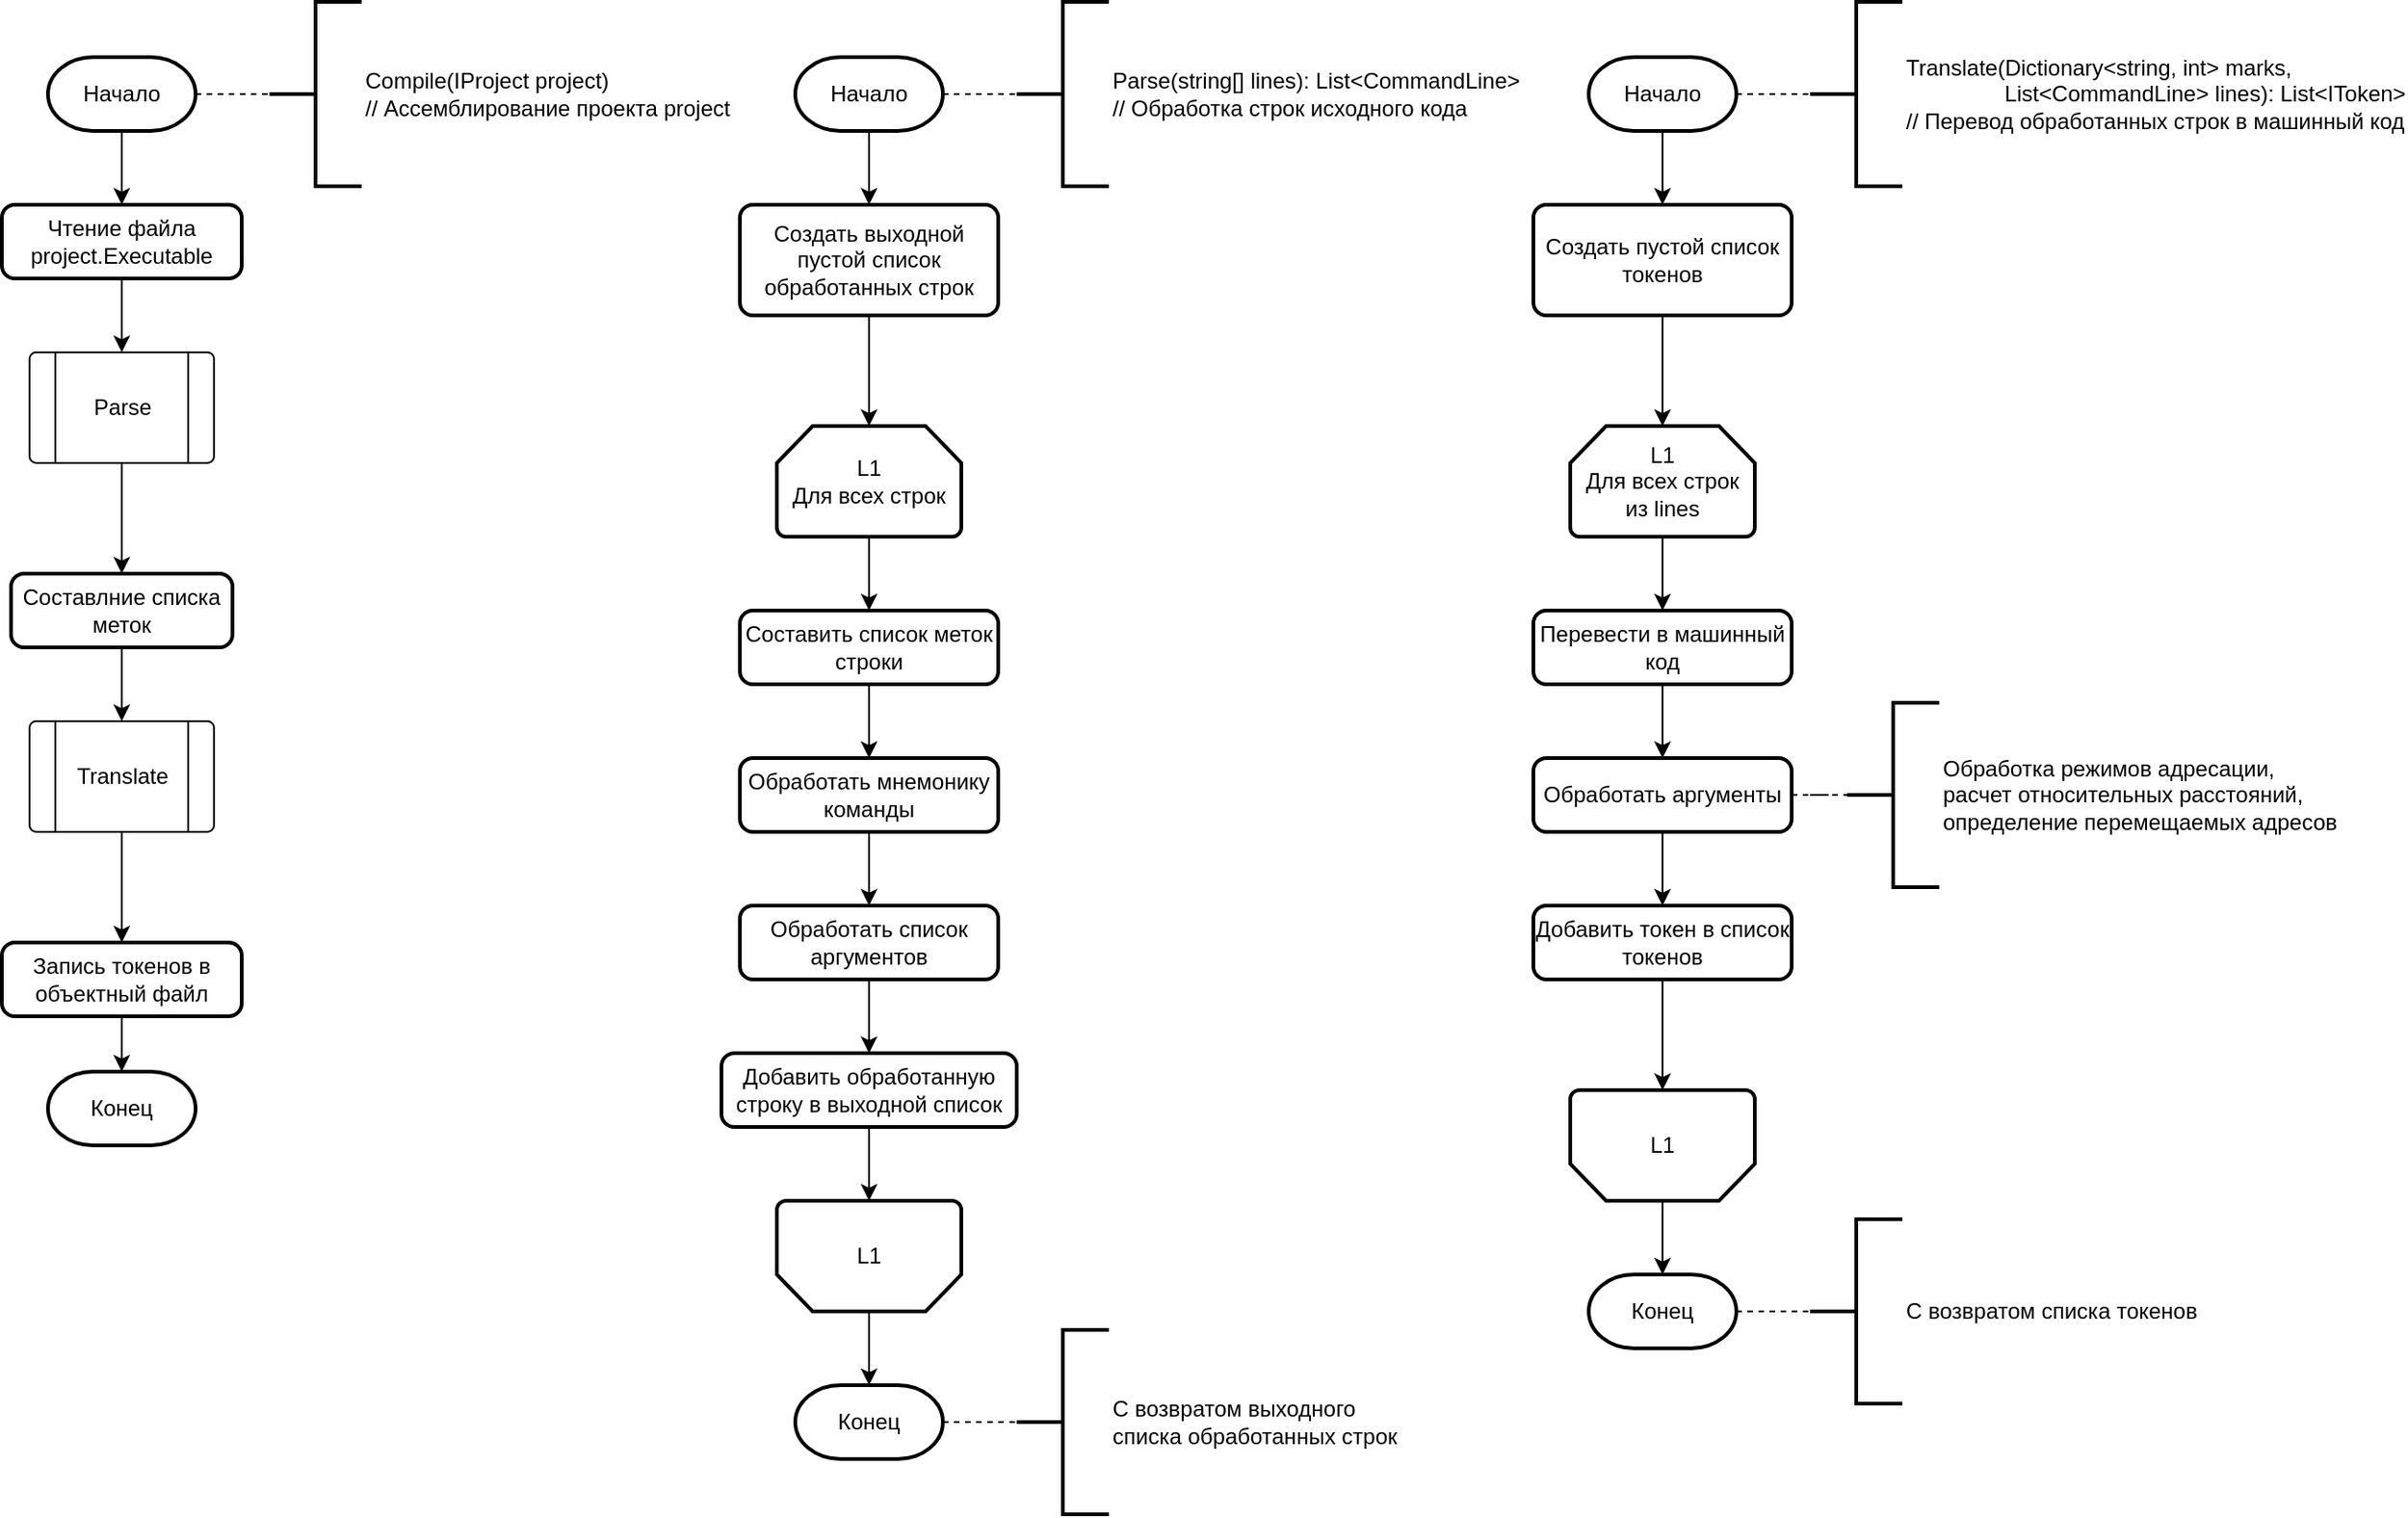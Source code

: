 <mxfile version="22.1.11" type="device" pages="3">
  <diagram name="Ассемблер" id="WIQSaoSAPxbMPO5Bp7MS">
    <mxGraphModel dx="1912" dy="1040" grid="1" gridSize="10" guides="1" tooltips="1" connect="1" arrows="1" fold="1" page="1" pageScale="1" pageWidth="1654" pageHeight="1169" math="0" shadow="0">
      <root>
        <mxCell id="0" />
        <mxCell id="1" parent="0" />
        <mxCell id="faSNSSs11KfztfcyEHNp-3" value="" style="edgeStyle=orthogonalEdgeStyle;rounded=0;orthogonalLoop=1;jettySize=auto;html=1;endArrow=none;endFill=0;dashed=1;" parent="1" source="faSNSSs11KfztfcyEHNp-1" target="faSNSSs11KfztfcyEHNp-2" edge="1">
          <mxGeometry relative="1" as="geometry" />
        </mxCell>
        <mxCell id="faSNSSs11KfztfcyEHNp-6" value="" style="edgeStyle=orthogonalEdgeStyle;rounded=0;orthogonalLoop=1;jettySize=auto;html=1;" parent="1" source="faSNSSs11KfztfcyEHNp-1" target="faSNSSs11KfztfcyEHNp-4" edge="1">
          <mxGeometry relative="1" as="geometry" />
        </mxCell>
        <mxCell id="faSNSSs11KfztfcyEHNp-1" value="Начало" style="strokeWidth=2;html=1;shape=mxgraph.flowchart.terminator;whiteSpace=wrap;" parent="1" vertex="1">
          <mxGeometry x="45" y="40" width="80" height="40" as="geometry" />
        </mxCell>
        <mxCell id="faSNSSs11KfztfcyEHNp-2" value="Compile(IProject project)&lt;br&gt;// Ассемблирование проекта project" style="strokeWidth=2;html=1;shape=mxgraph.flowchart.annotation_2;align=left;labelPosition=right;pointerEvents=1;" parent="1" vertex="1">
          <mxGeometry x="165" y="10" width="50" height="100" as="geometry" />
        </mxCell>
        <mxCell id="faSNSSs11KfztfcyEHNp-13" style="edgeStyle=orthogonalEdgeStyle;rounded=0;orthogonalLoop=1;jettySize=auto;html=1;exitX=0.5;exitY=1;exitDx=0;exitDy=0;entryX=0.5;entryY=0;entryDx=0;entryDy=0;" parent="1" source="faSNSSs11KfztfcyEHNp-4" target="faSNSSs11KfztfcyEHNp-10" edge="1">
          <mxGeometry relative="1" as="geometry" />
        </mxCell>
        <mxCell id="faSNSSs11KfztfcyEHNp-4" value="Чтение файла project.Executable" style="rounded=1;whiteSpace=wrap;html=1;absoluteArcSize=1;arcSize=14;strokeWidth=2;" parent="1" vertex="1">
          <mxGeometry x="20" y="120" width="130" height="40" as="geometry" />
        </mxCell>
        <mxCell id="faSNSSs11KfztfcyEHNp-15" value="" style="edgeStyle=orthogonalEdgeStyle;rounded=0;orthogonalLoop=1;jettySize=auto;html=1;" parent="1" source="faSNSSs11KfztfcyEHNp-10" target="faSNSSs11KfztfcyEHNp-14" edge="1">
          <mxGeometry relative="1" as="geometry" />
        </mxCell>
        <mxCell id="faSNSSs11KfztfcyEHNp-10" value="" style="verticalLabelPosition=bottom;verticalAlign=top;html=1;shape=process;whiteSpace=wrap;rounded=1;size=0.14;arcSize=6;" parent="1" vertex="1">
          <mxGeometry x="35" y="200" width="100" height="60" as="geometry" />
        </mxCell>
        <mxCell id="faSNSSs11KfztfcyEHNp-11" value="Parse" style="text;html=1;align=center;verticalAlign=middle;resizable=0;points=[];autosize=1;strokeColor=none;fillColor=none;" parent="1" vertex="1">
          <mxGeometry x="60" y="215" width="50" height="30" as="geometry" />
        </mxCell>
        <mxCell id="faSNSSs11KfztfcyEHNp-19" style="edgeStyle=orthogonalEdgeStyle;rounded=0;orthogonalLoop=1;jettySize=auto;html=1;exitX=0.5;exitY=1;exitDx=0;exitDy=0;entryX=0.5;entryY=0;entryDx=0;entryDy=0;" parent="1" source="faSNSSs11KfztfcyEHNp-14" target="faSNSSs11KfztfcyEHNp-16" edge="1">
          <mxGeometry relative="1" as="geometry" />
        </mxCell>
        <mxCell id="faSNSSs11KfztfcyEHNp-14" value="Составлние списка меток" style="rounded=1;whiteSpace=wrap;html=1;absoluteArcSize=1;arcSize=14;strokeWidth=2;" parent="1" vertex="1">
          <mxGeometry x="25" y="320" width="120" height="40" as="geometry" />
        </mxCell>
        <mxCell id="faSNSSs11KfztfcyEHNp-21" value="" style="edgeStyle=orthogonalEdgeStyle;rounded=0;orthogonalLoop=1;jettySize=auto;html=1;" parent="1" source="faSNSSs11KfztfcyEHNp-16" target="faSNSSs11KfztfcyEHNp-20" edge="1">
          <mxGeometry relative="1" as="geometry" />
        </mxCell>
        <mxCell id="faSNSSs11KfztfcyEHNp-16" value="" style="verticalLabelPosition=bottom;verticalAlign=top;html=1;shape=process;whiteSpace=wrap;rounded=1;size=0.14;arcSize=6;" parent="1" vertex="1">
          <mxGeometry x="35" y="400" width="100" height="60" as="geometry" />
        </mxCell>
        <mxCell id="faSNSSs11KfztfcyEHNp-17" value="Translate" style="text;html=1;align=center;verticalAlign=middle;resizable=0;points=[];autosize=1;strokeColor=none;fillColor=none;" parent="1" vertex="1">
          <mxGeometry x="50" y="415" width="70" height="30" as="geometry" />
        </mxCell>
        <mxCell id="faSNSSs11KfztfcyEHNp-20" value="Запись токенов в объектный файл" style="rounded=1;whiteSpace=wrap;html=1;absoluteArcSize=1;arcSize=14;strokeWidth=2;" parent="1" vertex="1">
          <mxGeometry x="20" y="520" width="130" height="40" as="geometry" />
        </mxCell>
        <mxCell id="faSNSSs11KfztfcyEHNp-23" value="Конец" style="strokeWidth=2;html=1;shape=mxgraph.flowchart.terminator;whiteSpace=wrap;" parent="1" vertex="1">
          <mxGeometry x="45" y="590" width="80" height="40" as="geometry" />
        </mxCell>
        <mxCell id="faSNSSs11KfztfcyEHNp-24" style="edgeStyle=orthogonalEdgeStyle;rounded=0;orthogonalLoop=1;jettySize=auto;html=1;exitX=0.5;exitY=1;exitDx=0;exitDy=0;entryX=0.5;entryY=0;entryDx=0;entryDy=0;entryPerimeter=0;" parent="1" source="faSNSSs11KfztfcyEHNp-20" target="faSNSSs11KfztfcyEHNp-23" edge="1">
          <mxGeometry relative="1" as="geometry" />
        </mxCell>
        <mxCell id="faSNSSs11KfztfcyEHNp-27" value="" style="edgeStyle=orthogonalEdgeStyle;rounded=0;orthogonalLoop=1;jettySize=auto;html=1;dashed=1;endArrow=none;endFill=0;" parent="1" source="faSNSSs11KfztfcyEHNp-25" target="faSNSSs11KfztfcyEHNp-26" edge="1">
          <mxGeometry relative="1" as="geometry" />
        </mxCell>
        <mxCell id="faSNSSs11KfztfcyEHNp-43" value="" style="edgeStyle=orthogonalEdgeStyle;rounded=0;orthogonalLoop=1;jettySize=auto;html=1;" parent="1" source="faSNSSs11KfztfcyEHNp-25" target="faSNSSs11KfztfcyEHNp-42" edge="1">
          <mxGeometry relative="1" as="geometry" />
        </mxCell>
        <mxCell id="faSNSSs11KfztfcyEHNp-25" value="Начало" style="strokeWidth=2;html=1;shape=mxgraph.flowchart.terminator;whiteSpace=wrap;" parent="1" vertex="1">
          <mxGeometry x="450" y="40" width="80" height="40" as="geometry" />
        </mxCell>
        <mxCell id="faSNSSs11KfztfcyEHNp-26" value="Parse(string[] lines): List&amp;lt;CommandLine&amp;gt;&lt;br&gt;// Обработка строк исходного кода" style="strokeWidth=2;html=1;shape=mxgraph.flowchart.annotation_2;align=left;labelPosition=right;pointerEvents=1;" parent="1" vertex="1">
          <mxGeometry x="570" y="10" width="50" height="100" as="geometry" />
        </mxCell>
        <mxCell id="faSNSSs11KfztfcyEHNp-31" value="" style="edgeStyle=orthogonalEdgeStyle;rounded=0;orthogonalLoop=1;jettySize=auto;html=1;" parent="1" source="faSNSSs11KfztfcyEHNp-28" target="faSNSSs11KfztfcyEHNp-30" edge="1">
          <mxGeometry relative="1" as="geometry" />
        </mxCell>
        <mxCell id="faSNSSs11KfztfcyEHNp-28" value="L1&lt;br&gt;Для всех строк" style="strokeWidth=2;html=1;shape=mxgraph.flowchart.loop_limit;whiteSpace=wrap;" parent="1" vertex="1">
          <mxGeometry x="440" y="240" width="100" height="60" as="geometry" />
        </mxCell>
        <mxCell id="faSNSSs11KfztfcyEHNp-35" value="" style="edgeStyle=orthogonalEdgeStyle;rounded=0;orthogonalLoop=1;jettySize=auto;html=1;" parent="1" source="faSNSSs11KfztfcyEHNp-30" target="faSNSSs11KfztfcyEHNp-32" edge="1">
          <mxGeometry relative="1" as="geometry" />
        </mxCell>
        <mxCell id="faSNSSs11KfztfcyEHNp-30" value="Составить список меток строки" style="rounded=1;whiteSpace=wrap;html=1;absoluteArcSize=1;arcSize=14;strokeWidth=2;" parent="1" vertex="1">
          <mxGeometry x="420" y="340" width="140" height="40" as="geometry" />
        </mxCell>
        <mxCell id="faSNSSs11KfztfcyEHNp-36" value="" style="edgeStyle=orthogonalEdgeStyle;rounded=0;orthogonalLoop=1;jettySize=auto;html=1;" parent="1" source="faSNSSs11KfztfcyEHNp-32" target="faSNSSs11KfztfcyEHNp-33" edge="1">
          <mxGeometry relative="1" as="geometry" />
        </mxCell>
        <mxCell id="faSNSSs11KfztfcyEHNp-32" value="Обработать мнемонику команды" style="rounded=1;whiteSpace=wrap;html=1;absoluteArcSize=1;arcSize=14;strokeWidth=2;" parent="1" vertex="1">
          <mxGeometry x="420" y="420" width="140" height="40" as="geometry" />
        </mxCell>
        <mxCell id="faSNSSs11KfztfcyEHNp-40" value="" style="edgeStyle=orthogonalEdgeStyle;rounded=0;orthogonalLoop=1;jettySize=auto;html=1;" parent="1" source="faSNSSs11KfztfcyEHNp-33" target="faSNSSs11KfztfcyEHNp-39" edge="1">
          <mxGeometry relative="1" as="geometry" />
        </mxCell>
        <mxCell id="faSNSSs11KfztfcyEHNp-33" value="Обработать список аргументов" style="rounded=1;whiteSpace=wrap;html=1;absoluteArcSize=1;arcSize=14;strokeWidth=2;" parent="1" vertex="1">
          <mxGeometry x="420" y="500" width="140" height="40" as="geometry" />
        </mxCell>
        <mxCell id="faSNSSs11KfztfcyEHNp-46" value="" style="edgeStyle=orthogonalEdgeStyle;rounded=0;orthogonalLoop=1;jettySize=auto;html=1;" parent="1" source="faSNSSs11KfztfcyEHNp-37" target="faSNSSs11KfztfcyEHNp-45" edge="1">
          <mxGeometry relative="1" as="geometry" />
        </mxCell>
        <mxCell id="faSNSSs11KfztfcyEHNp-37" value="L1" style="strokeWidth=2;html=1;shape=mxgraph.flowchart.loop_limit;whiteSpace=wrap;direction=west;" parent="1" vertex="1">
          <mxGeometry x="440" y="660" width="100" height="60" as="geometry" />
        </mxCell>
        <mxCell id="faSNSSs11KfztfcyEHNp-41" value="" style="edgeStyle=orthogonalEdgeStyle;rounded=0;orthogonalLoop=1;jettySize=auto;html=1;" parent="1" source="faSNSSs11KfztfcyEHNp-39" target="faSNSSs11KfztfcyEHNp-37" edge="1">
          <mxGeometry relative="1" as="geometry" />
        </mxCell>
        <mxCell id="faSNSSs11KfztfcyEHNp-39" value="Добавить обработанную строку в выходной список" style="rounded=1;whiteSpace=wrap;html=1;absoluteArcSize=1;arcSize=14;strokeWidth=2;" parent="1" vertex="1">
          <mxGeometry x="410" y="580" width="160" height="40" as="geometry" />
        </mxCell>
        <mxCell id="faSNSSs11KfztfcyEHNp-44" value="" style="edgeStyle=orthogonalEdgeStyle;rounded=0;orthogonalLoop=1;jettySize=auto;html=1;" parent="1" source="faSNSSs11KfztfcyEHNp-42" target="faSNSSs11KfztfcyEHNp-28" edge="1">
          <mxGeometry relative="1" as="geometry" />
        </mxCell>
        <mxCell id="faSNSSs11KfztfcyEHNp-42" value="Создать выходной пустой список обработанных строк" style="rounded=1;whiteSpace=wrap;html=1;absoluteArcSize=1;arcSize=14;strokeWidth=2;" parent="1" vertex="1">
          <mxGeometry x="420" y="120" width="140" height="60" as="geometry" />
        </mxCell>
        <mxCell id="faSNSSs11KfztfcyEHNp-48" value="" style="edgeStyle=orthogonalEdgeStyle;rounded=0;orthogonalLoop=1;jettySize=auto;html=1;dashed=1;endArrow=none;endFill=0;" parent="1" source="faSNSSs11KfztfcyEHNp-45" target="faSNSSs11KfztfcyEHNp-47" edge="1">
          <mxGeometry relative="1" as="geometry" />
        </mxCell>
        <mxCell id="faSNSSs11KfztfcyEHNp-45" value="Конец" style="strokeWidth=2;html=1;shape=mxgraph.flowchart.terminator;whiteSpace=wrap;" parent="1" vertex="1">
          <mxGeometry x="450" y="760" width="80" height="40" as="geometry" />
        </mxCell>
        <mxCell id="faSNSSs11KfztfcyEHNp-47" value="С возвратом выходного&lt;br&gt;списка обработанных строк" style="strokeWidth=2;html=1;shape=mxgraph.flowchart.annotation_2;align=left;labelPosition=right;pointerEvents=1;" parent="1" vertex="1">
          <mxGeometry x="570" y="730" width="50" height="100" as="geometry" />
        </mxCell>
        <mxCell id="faSNSSs11KfztfcyEHNp-70" value="" style="edgeStyle=orthogonalEdgeStyle;rounded=0;orthogonalLoop=1;jettySize=auto;html=1;dashed=1;endArrow=none;endFill=0;" parent="1" source="faSNSSs11KfztfcyEHNp-72" target="faSNSSs11KfztfcyEHNp-73" edge="1">
          <mxGeometry relative="1" as="geometry" />
        </mxCell>
        <mxCell id="faSNSSs11KfztfcyEHNp-71" value="" style="edgeStyle=orthogonalEdgeStyle;rounded=0;orthogonalLoop=1;jettySize=auto;html=1;" parent="1" source="faSNSSs11KfztfcyEHNp-72" target="faSNSSs11KfztfcyEHNp-87" edge="1">
          <mxGeometry relative="1" as="geometry" />
        </mxCell>
        <mxCell id="faSNSSs11KfztfcyEHNp-72" value="Начало" style="strokeWidth=2;html=1;shape=mxgraph.flowchart.terminator;whiteSpace=wrap;" parent="1" vertex="1">
          <mxGeometry x="880" y="40" width="80" height="40" as="geometry" />
        </mxCell>
        <mxCell id="faSNSSs11KfztfcyEHNp-73" value="Translate(Dictionary&amp;lt;string, int&amp;gt; marks, &lt;br&gt;&amp;nbsp; &amp;nbsp; &amp;nbsp; &amp;nbsp; &amp;nbsp; &amp;nbsp; &amp;nbsp; &amp;nbsp; List&amp;lt;CommandLine&amp;gt; lines): List&amp;lt;IToken&amp;gt;&lt;br&gt;// Перевод обработанных строк в машинный код" style="strokeWidth=2;html=1;shape=mxgraph.flowchart.annotation_2;align=left;labelPosition=right;pointerEvents=1;" parent="1" vertex="1">
          <mxGeometry x="1000" y="10" width="50" height="100" as="geometry" />
        </mxCell>
        <mxCell id="faSNSSs11KfztfcyEHNp-74" value="" style="edgeStyle=orthogonalEdgeStyle;rounded=0;orthogonalLoop=1;jettySize=auto;html=1;" parent="1" source="faSNSSs11KfztfcyEHNp-75" target="faSNSSs11KfztfcyEHNp-77" edge="1">
          <mxGeometry relative="1" as="geometry" />
        </mxCell>
        <mxCell id="faSNSSs11KfztfcyEHNp-75" value="L1&lt;br&gt;Для всех строк из lines" style="strokeWidth=2;html=1;shape=mxgraph.flowchart.loop_limit;whiteSpace=wrap;" parent="1" vertex="1">
          <mxGeometry x="870" y="240" width="100" height="60" as="geometry" />
        </mxCell>
        <mxCell id="faSNSSs11KfztfcyEHNp-76" value="" style="edgeStyle=orthogonalEdgeStyle;rounded=0;orthogonalLoop=1;jettySize=auto;html=1;" parent="1" source="faSNSSs11KfztfcyEHNp-77" target="faSNSSs11KfztfcyEHNp-79" edge="1">
          <mxGeometry relative="1" as="geometry" />
        </mxCell>
        <mxCell id="faSNSSs11KfztfcyEHNp-77" value="Перевести в машинный код" style="rounded=1;whiteSpace=wrap;html=1;absoluteArcSize=1;arcSize=14;strokeWidth=2;" parent="1" vertex="1">
          <mxGeometry x="850" y="340" width="140" height="40" as="geometry" />
        </mxCell>
        <mxCell id="faSNSSs11KfztfcyEHNp-78" value="" style="edgeStyle=orthogonalEdgeStyle;rounded=0;orthogonalLoop=1;jettySize=auto;html=1;" parent="1" source="faSNSSs11KfztfcyEHNp-79" target="faSNSSs11KfztfcyEHNp-81" edge="1">
          <mxGeometry relative="1" as="geometry" />
        </mxCell>
        <mxCell id="faSNSSs11KfztfcyEHNp-94" value="" style="edgeStyle=orthogonalEdgeStyle;rounded=0;orthogonalLoop=1;jettySize=auto;html=1;dashed=1;endArrow=none;endFill=0;" parent="1" source="faSNSSs11KfztfcyEHNp-79" target="faSNSSs11KfztfcyEHNp-92" edge="1">
          <mxGeometry relative="1" as="geometry" />
        </mxCell>
        <mxCell id="faSNSSs11KfztfcyEHNp-79" value="Обработать аргументы" style="rounded=1;whiteSpace=wrap;html=1;absoluteArcSize=1;arcSize=14;strokeWidth=2;" parent="1" vertex="1">
          <mxGeometry x="850" y="420" width="140" height="40" as="geometry" />
        </mxCell>
        <mxCell id="faSNSSs11KfztfcyEHNp-91" value="" style="edgeStyle=orthogonalEdgeStyle;rounded=0;orthogonalLoop=1;jettySize=auto;html=1;" parent="1" source="faSNSSs11KfztfcyEHNp-81" target="faSNSSs11KfztfcyEHNp-83" edge="1">
          <mxGeometry relative="1" as="geometry" />
        </mxCell>
        <mxCell id="faSNSSs11KfztfcyEHNp-81" value="Добавить токен в список токенов" style="rounded=1;whiteSpace=wrap;html=1;absoluteArcSize=1;arcSize=14;strokeWidth=2;" parent="1" vertex="1">
          <mxGeometry x="850" y="500" width="140" height="40" as="geometry" />
        </mxCell>
        <mxCell id="faSNSSs11KfztfcyEHNp-82" value="" style="edgeStyle=orthogonalEdgeStyle;rounded=0;orthogonalLoop=1;jettySize=auto;html=1;" parent="1" source="faSNSSs11KfztfcyEHNp-83" target="faSNSSs11KfztfcyEHNp-89" edge="1">
          <mxGeometry relative="1" as="geometry" />
        </mxCell>
        <mxCell id="faSNSSs11KfztfcyEHNp-83" value="L1" style="strokeWidth=2;html=1;shape=mxgraph.flowchart.loop_limit;whiteSpace=wrap;direction=west;" parent="1" vertex="1">
          <mxGeometry x="870" y="600" width="100" height="60" as="geometry" />
        </mxCell>
        <mxCell id="faSNSSs11KfztfcyEHNp-86" value="" style="edgeStyle=orthogonalEdgeStyle;rounded=0;orthogonalLoop=1;jettySize=auto;html=1;" parent="1" source="faSNSSs11KfztfcyEHNp-87" target="faSNSSs11KfztfcyEHNp-75" edge="1">
          <mxGeometry relative="1" as="geometry" />
        </mxCell>
        <mxCell id="faSNSSs11KfztfcyEHNp-87" value="Создать пустой список токенов" style="rounded=1;whiteSpace=wrap;html=1;absoluteArcSize=1;arcSize=14;strokeWidth=2;" parent="1" vertex="1">
          <mxGeometry x="850" y="120" width="140" height="60" as="geometry" />
        </mxCell>
        <mxCell id="faSNSSs11KfztfcyEHNp-88" value="" style="edgeStyle=orthogonalEdgeStyle;rounded=0;orthogonalLoop=1;jettySize=auto;html=1;dashed=1;endArrow=none;endFill=0;" parent="1" source="faSNSSs11KfztfcyEHNp-89" target="faSNSSs11KfztfcyEHNp-90" edge="1">
          <mxGeometry relative="1" as="geometry" />
        </mxCell>
        <mxCell id="faSNSSs11KfztfcyEHNp-89" value="Конец" style="strokeWidth=2;html=1;shape=mxgraph.flowchart.terminator;whiteSpace=wrap;" parent="1" vertex="1">
          <mxGeometry x="880" y="700" width="80" height="40" as="geometry" />
        </mxCell>
        <mxCell id="faSNSSs11KfztfcyEHNp-90" value="С возвратом списка токенов" style="strokeWidth=2;html=1;shape=mxgraph.flowchart.annotation_2;align=left;labelPosition=right;pointerEvents=1;" parent="1" vertex="1">
          <mxGeometry x="1000" y="670" width="50" height="100" as="geometry" />
        </mxCell>
        <mxCell id="faSNSSs11KfztfcyEHNp-92" value="Обработка режимов адресации,&lt;br&gt;расчет относительных расстояний,&lt;br&gt;определение перемещаемых адресов" style="strokeWidth=2;html=1;shape=mxgraph.flowchart.annotation_2;align=left;labelPosition=right;pointerEvents=1;" parent="1" vertex="1">
          <mxGeometry x="1020" y="390" width="50" height="100" as="geometry" />
        </mxCell>
      </root>
    </mxGraphModel>
  </diagram>
  <diagram id="hIZcOw1GRHi0fkGIUil8" name="Исполнитель">
    <mxGraphModel dx="2049" dy="1114" grid="1" gridSize="10" guides="1" tooltips="1" connect="1" arrows="1" fold="1" page="1" pageScale="1" pageWidth="1654" pageHeight="1169" math="0" shadow="0">
      <root>
        <mxCell id="0" />
        <mxCell id="1" parent="0" />
        <mxCell id="OrJmTvtF-wZOquyOuhT--2" value="" style="edgeStyle=orthogonalEdgeStyle;rounded=0;orthogonalLoop=1;jettySize=auto;html=1;dashed=1;endArrow=none;endFill=0;" parent="1" source="8zVaT7-pFnuUfLqs6Wp7-1" target="OrJmTvtF-wZOquyOuhT--1" edge="1">
          <mxGeometry relative="1" as="geometry" />
        </mxCell>
        <mxCell id="8zVaT7-pFnuUfLqs6Wp7-1" value="Начало" style="strokeWidth=2;html=1;shape=mxgraph.flowchart.terminator;whiteSpace=wrap;" parent="1" vertex="1">
          <mxGeometry x="160" y="40" width="80" height="40" as="geometry" />
        </mxCell>
        <mxCell id="OrJmTvtF-wZOquyOuhT--1" value="ExecuteNextInstruction()&lt;br&gt;// Исполнение текущей команды" style="strokeWidth=2;html=1;shape=mxgraph.flowchart.annotation_2;align=left;labelPosition=right;pointerEvents=1;" parent="1" vertex="1">
          <mxGeometry x="280" y="10" width="50" height="100" as="geometry" />
        </mxCell>
        <mxCell id="OrJmTvtF-wZOquyOuhT--3" value="" style="edgeStyle=orthogonalEdgeStyle;rounded=0;orthogonalLoop=1;jettySize=auto;html=1;dashed=1;endArrow=none;endFill=0;" parent="1" source="OrJmTvtF-wZOquyOuhT--4" target="OrJmTvtF-wZOquyOuhT--5" edge="1">
          <mxGeometry relative="1" as="geometry" />
        </mxCell>
        <mxCell id="3vUKn8ImXbmC4AHVISeQ-6" value="" style="edgeStyle=orthogonalEdgeStyle;rounded=0;orthogonalLoop=1;jettySize=auto;html=1;endArrow=none;endFill=0;" parent="1" source="OrJmTvtF-wZOquyOuhT--4" target="3vUKn8ImXbmC4AHVISeQ-3" edge="1">
          <mxGeometry relative="1" as="geometry" />
        </mxCell>
        <mxCell id="OrJmTvtF-wZOquyOuhT--4" value="Начало" style="strokeWidth=2;html=1;shape=mxgraph.flowchart.terminator;whiteSpace=wrap;" parent="1" vertex="1">
          <mxGeometry x="1075" y="40" width="80" height="40" as="geometry" />
        </mxCell>
        <mxCell id="OrJmTvtF-wZOquyOuhT--5" value="LoadProgram(IProject project)&lt;br&gt;// Загрузка программы из объектного файла" style="strokeWidth=2;html=1;shape=mxgraph.flowchart.annotation_2;align=left;labelPosition=right;pointerEvents=1;" parent="1" vertex="1">
          <mxGeometry x="1195" y="10" width="50" height="100" as="geometry" />
        </mxCell>
        <mxCell id="3vUKn8ImXbmC4AHVISeQ-5" value="" style="edgeStyle=orthogonalEdgeStyle;rounded=0;orthogonalLoop=1;jettySize=auto;html=1;endArrow=none;endFill=0;" parent="1" source="3vUKn8ImXbmC4AHVISeQ-1" target="3vUKn8ImXbmC4AHVISeQ-2" edge="1">
          <mxGeometry relative="1" as="geometry" />
        </mxCell>
        <mxCell id="3vUKn8ImXbmC4AHVISeQ-1" value="Чтение файла project.BinaryFile" style="rounded=1;whiteSpace=wrap;html=1;absoluteArcSize=1;arcSize=14;strokeWidth=2;" parent="1" vertex="1">
          <mxGeometry x="1050" y="200" width="130" height="40" as="geometry" />
        </mxCell>
        <mxCell id="3vUKn8ImXbmC4AHVISeQ-32" value="" style="edgeStyle=orthogonalEdgeStyle;rounded=0;orthogonalLoop=1;jettySize=auto;html=1;endArrow=none;endFill=0;" parent="1" source="3vUKn8ImXbmC4AHVISeQ-2" target="3vUKn8ImXbmC4AHVISeQ-31" edge="1">
          <mxGeometry relative="1" as="geometry" />
        </mxCell>
        <mxCell id="3vUKn8ImXbmC4AHVISeQ-2" value="Загрузка файла в память симулятора" style="rounded=1;whiteSpace=wrap;html=1;absoluteArcSize=1;arcSize=14;strokeWidth=2;" parent="1" vertex="1">
          <mxGeometry x="1050" y="280" width="130" height="40" as="geometry" />
        </mxCell>
        <mxCell id="3vUKn8ImXbmC4AHVISeQ-4" value="" style="edgeStyle=orthogonalEdgeStyle;rounded=0;orthogonalLoop=1;jettySize=auto;html=1;endArrow=none;endFill=0;" parent="1" source="3vUKn8ImXbmC4AHVISeQ-3" target="3vUKn8ImXbmC4AHVISeQ-1" edge="1">
          <mxGeometry relative="1" as="geometry" />
        </mxCell>
        <mxCell id="3vUKn8ImXbmC4AHVISeQ-3" value="Инициализация регистров и памяти" style="rounded=1;whiteSpace=wrap;html=1;absoluteArcSize=1;arcSize=14;strokeWidth=2;" parent="1" vertex="1">
          <mxGeometry x="1050" y="120" width="130" height="40" as="geometry" />
        </mxCell>
        <mxCell id="lodN9RxB2k8lr38wkw4V-17" value="" style="edgeStyle=orthogonalEdgeStyle;rounded=0;orthogonalLoop=1;jettySize=auto;html=1;endArrow=none;endFill=0;" parent="1" source="3vUKn8ImXbmC4AHVISeQ-7" target="3vUKn8ImXbmC4AHVISeQ-9" edge="1">
          <mxGeometry relative="1" as="geometry" />
        </mxCell>
        <mxCell id="lodN9RxB2k8lr38wkw4V-18" value="Да" style="edgeLabel;html=1;align=center;verticalAlign=middle;resizable=0;points=[];" parent="lodN9RxB2k8lr38wkw4V-17" vertex="1" connectable="0">
          <mxGeometry x="-0.139" y="-2" relative="1" as="geometry">
            <mxPoint as="offset" />
          </mxGeometry>
        </mxCell>
        <mxCell id="lodN9RxB2k8lr38wkw4V-23" style="edgeStyle=orthogonalEdgeStyle;rounded=0;orthogonalLoop=1;jettySize=auto;html=1;exitX=1;exitY=0.5;exitDx=0;exitDy=0;exitPerimeter=0;endArrow=none;endFill=0;" parent="1" source="3vUKn8ImXbmC4AHVISeQ-7" edge="1">
          <mxGeometry relative="1" as="geometry">
            <mxPoint x="450" y="875" as="targetPoint" />
          </mxGeometry>
        </mxCell>
        <mxCell id="lodN9RxB2k8lr38wkw4V-24" value="Нет" style="edgeLabel;html=1;align=center;verticalAlign=middle;resizable=0;points=[];" parent="lodN9RxB2k8lr38wkw4V-23" vertex="1" connectable="0">
          <mxGeometry x="-0.724" y="2" relative="1" as="geometry">
            <mxPoint as="offset" />
          </mxGeometry>
        </mxCell>
        <mxCell id="3vUKn8ImXbmC4AHVISeQ-7" value="Нужна трассировка?" style="strokeWidth=2;html=1;shape=mxgraph.flowchart.decision;whiteSpace=wrap;" parent="1" vertex="1">
          <mxGeometry x="145" y="825" width="110" height="100" as="geometry" />
        </mxCell>
        <mxCell id="lodN9RxB2k8lr38wkw4V-21" style="edgeStyle=orthogonalEdgeStyle;rounded=0;orthogonalLoop=1;jettySize=auto;html=1;exitX=1;exitY=0.5;exitDx=0;exitDy=0;endArrow=none;endFill=0;" parent="1" source="3vUKn8ImXbmC4AHVISeQ-9" edge="1">
          <mxGeometry relative="1" as="geometry">
            <mxPoint x="450" y="995" as="targetPoint" />
          </mxGeometry>
        </mxCell>
        <mxCell id="3vUKn8ImXbmC4AHVISeQ-9" value="Переход к ловушке трассировки" style="rounded=1;whiteSpace=wrap;html=1;absoluteArcSize=1;arcSize=14;strokeWidth=2;" parent="1" vertex="1">
          <mxGeometry x="135" y="975" width="130" height="40" as="geometry" />
        </mxCell>
        <mxCell id="3vUKn8ImXbmC4AHVISeQ-15" style="edgeStyle=orthogonalEdgeStyle;rounded=0;orthogonalLoop=1;jettySize=auto;html=1;entryX=0.5;entryY=0;entryDx=0;entryDy=0;endArrow=none;endFill=0;" parent="1" source="3vUKn8ImXbmC4AHVISeQ-13" target="3vUKn8ImXbmC4AHVISeQ-14" edge="1">
          <mxGeometry relative="1" as="geometry" />
        </mxCell>
        <mxCell id="3vUKn8ImXbmC4AHVISeQ-24" value="Да" style="edgeLabel;html=1;align=center;verticalAlign=middle;resizable=0;points=[];" parent="3vUKn8ImXbmC4AHVISeQ-15" vertex="1" connectable="0">
          <mxGeometry x="-0.581" y="3" relative="1" as="geometry">
            <mxPoint as="offset" />
          </mxGeometry>
        </mxCell>
        <mxCell id="3vUKn8ImXbmC4AHVISeQ-13" value="Есть&lt;br&gt;прерывание?" style="strokeWidth=2;html=1;shape=mxgraph.flowchart.decision;whiteSpace=wrap;" parent="1" vertex="1">
          <mxGeometry x="145" y="120" width="110" height="100" as="geometry" />
        </mxCell>
        <mxCell id="3vUKn8ImXbmC4AHVISeQ-14" value="Переход по вектору прерывания" style="rounded=1;whiteSpace=wrap;html=1;absoluteArcSize=1;arcSize=14;strokeWidth=2;" parent="1" vertex="1">
          <mxGeometry x="385" y="220" width="130" height="40" as="geometry" />
        </mxCell>
        <mxCell id="3vUKn8ImXbmC4AHVISeQ-28" value="" style="edgeStyle=orthogonalEdgeStyle;rounded=0;orthogonalLoop=1;jettySize=auto;html=1;endArrow=none;endFill=0;" parent="1" source="3vUKn8ImXbmC4AHVISeQ-20" target="3vUKn8ImXbmC4AHVISeQ-25" edge="1">
          <mxGeometry relative="1" as="geometry" />
        </mxCell>
        <mxCell id="3vUKn8ImXbmC4AHVISeQ-37" value="Нет" style="edgeLabel;html=1;align=center;verticalAlign=middle;resizable=0;points=[];" parent="3vUKn8ImXbmC4AHVISeQ-28" vertex="1" connectable="0">
          <mxGeometry x="-0.261" y="-2" relative="1" as="geometry">
            <mxPoint as="offset" />
          </mxGeometry>
        </mxCell>
        <mxCell id="lodN9RxB2k8lr38wkw4V-14" style="edgeStyle=orthogonalEdgeStyle;rounded=0;orthogonalLoop=1;jettySize=auto;html=1;exitX=1;exitY=0.5;exitDx=0;exitDy=0;exitPerimeter=0;endArrow=none;endFill=0;" parent="1" source="3vUKn8ImXbmC4AHVISeQ-20" edge="1">
          <mxGeometry relative="1" as="geometry">
            <mxPoint x="450" y="330" as="targetPoint" />
            <Array as="points">
              <mxPoint x="400" y="330" />
              <mxPoint x="400" y="330" />
            </Array>
          </mxGeometry>
        </mxCell>
        <mxCell id="lodN9RxB2k8lr38wkw4V-15" value="Да" style="edgeLabel;html=1;align=center;verticalAlign=middle;resizable=0;points=[];" parent="lodN9RxB2k8lr38wkw4V-14" vertex="1" connectable="0">
          <mxGeometry x="-0.708" relative="1" as="geometry">
            <mxPoint as="offset" />
          </mxGeometry>
        </mxCell>
        <mxCell id="3vUKn8ImXbmC4AHVISeQ-20" value="В режиме ожидания?" style="strokeWidth=2;html=1;shape=mxgraph.flowchart.decision;whiteSpace=wrap;" parent="1" vertex="1">
          <mxGeometry x="145" y="280" width="110" height="100" as="geometry" />
        </mxCell>
        <mxCell id="3vUKn8ImXbmC4AHVISeQ-21" style="edgeStyle=orthogonalEdgeStyle;rounded=0;orthogonalLoop=1;jettySize=auto;html=1;entryX=0.5;entryY=0;entryDx=0;entryDy=0;entryPerimeter=0;endArrow=none;endFill=0;" parent="1" source="3vUKn8ImXbmC4AHVISeQ-13" target="3vUKn8ImXbmC4AHVISeQ-20" edge="1">
          <mxGeometry relative="1" as="geometry" />
        </mxCell>
        <mxCell id="3vUKn8ImXbmC4AHVISeQ-23" value="Нет" style="edgeLabel;html=1;align=center;verticalAlign=middle;resizable=0;points=[];" parent="3vUKn8ImXbmC4AHVISeQ-21" vertex="1" connectable="0">
          <mxGeometry x="-0.415" y="-1" relative="1" as="geometry">
            <mxPoint as="offset" />
          </mxGeometry>
        </mxCell>
        <mxCell id="3vUKn8ImXbmC4AHVISeQ-29" value="" style="edgeStyle=orthogonalEdgeStyle;rounded=0;orthogonalLoop=1;jettySize=auto;html=1;endArrow=none;endFill=0;" parent="1" source="3vUKn8ImXbmC4AHVISeQ-25" target="3vUKn8ImXbmC4AHVISeQ-26" edge="1">
          <mxGeometry relative="1" as="geometry" />
        </mxCell>
        <mxCell id="3vUKn8ImXbmC4AHVISeQ-25" value="Считать текущую команду" style="rounded=1;whiteSpace=wrap;html=1;absoluteArcSize=1;arcSize=14;strokeWidth=2;" parent="1" vertex="1">
          <mxGeometry x="135" y="420" width="130" height="40" as="geometry" />
        </mxCell>
        <mxCell id="3vUKn8ImXbmC4AHVISeQ-30" value="" style="edgeStyle=orthogonalEdgeStyle;rounded=0;orthogonalLoop=1;jettySize=auto;html=1;endArrow=none;endFill=0;" parent="1" source="3vUKn8ImXbmC4AHVISeQ-26" target="3vUKn8ImXbmC4AHVISeQ-27" edge="1">
          <mxGeometry relative="1" as="geometry" />
        </mxCell>
        <mxCell id="3vUKn8ImXbmC4AHVISeQ-26" value="Декодировать&lt;br&gt;команду" style="rounded=1;whiteSpace=wrap;html=1;absoluteArcSize=1;arcSize=14;strokeWidth=2;" parent="1" vertex="1">
          <mxGeometry x="135" y="500" width="130" height="40" as="geometry" />
        </mxCell>
        <mxCell id="3vUKn8ImXbmC4AHVISeQ-27" value="Исполнить команду" style="rounded=1;whiteSpace=wrap;html=1;absoluteArcSize=1;arcSize=14;strokeWidth=2;" parent="1" vertex="1">
          <mxGeometry x="135" y="580" width="130" height="40" as="geometry" />
        </mxCell>
        <mxCell id="3vUKn8ImXbmC4AHVISeQ-31" value="Конец" style="strokeWidth=2;html=1;shape=mxgraph.flowchart.terminator;whiteSpace=wrap;" parent="1" vertex="1">
          <mxGeometry x="1075" y="360" width="80" height="40" as="geometry" />
        </mxCell>
        <mxCell id="ArHQ0nf112-JOqNJsFam-3" style="edgeStyle=orthogonalEdgeStyle;rounded=0;orthogonalLoop=1;jettySize=auto;html=1;exitX=0.5;exitY=1;exitDx=0;exitDy=0;exitPerimeter=0;entryX=0.5;entryY=0;entryDx=0;entryDy=0;entryPerimeter=0;endArrow=none;endFill=0;" parent="1" source="8zVaT7-pFnuUfLqs6Wp7-1" target="3vUKn8ImXbmC4AHVISeQ-13" edge="1">
          <mxGeometry relative="1" as="geometry" />
        </mxCell>
        <mxCell id="ArHQ0nf112-JOqNJsFam-4" value="Конец" style="strokeWidth=2;html=1;shape=mxgraph.flowchart.terminator;whiteSpace=wrap;" parent="1" vertex="1">
          <mxGeometry x="410" y="1045" width="80" height="40" as="geometry" />
        </mxCell>
        <mxCell id="lodN9RxB2k8lr38wkw4V-8" style="edgeStyle=orthogonalEdgeStyle;rounded=0;orthogonalLoop=1;jettySize=auto;html=1;exitX=1;exitY=0.5;exitDx=0;exitDy=0;exitPerimeter=0;entryX=0.5;entryY=0;entryDx=0;entryDy=0;endArrow=none;endFill=0;" parent="1" source="lodN9RxB2k8lr38wkw4V-1" target="lodN9RxB2k8lr38wkw4V-6" edge="1">
          <mxGeometry relative="1" as="geometry" />
        </mxCell>
        <mxCell id="lodN9RxB2k8lr38wkw4V-9" value="Да" style="edgeLabel;html=1;align=center;verticalAlign=middle;resizable=0;points=[];" parent="lodN9RxB2k8lr38wkw4V-8" vertex="1" connectable="0">
          <mxGeometry x="-0.798" y="-1" relative="1" as="geometry">
            <mxPoint x="22" y="-1" as="offset" />
          </mxGeometry>
        </mxCell>
        <mxCell id="lodN9RxB2k8lr38wkw4V-1" value="Произошла аппаратная ошибка?" style="strokeWidth=2;html=1;shape=mxgraph.flowchart.decision;whiteSpace=wrap;" parent="1" vertex="1">
          <mxGeometry x="145" y="665" width="110" height="100" as="geometry" />
        </mxCell>
        <mxCell id="lodN9RxB2k8lr38wkw4V-4" style="edgeStyle=orthogonalEdgeStyle;rounded=0;orthogonalLoop=1;jettySize=auto;html=1;exitX=0.5;exitY=1;exitDx=0;exitDy=0;entryX=0.5;entryY=0;entryDx=0;entryDy=0;entryPerimeter=0;endArrow=none;endFill=0;" parent="1" source="3vUKn8ImXbmC4AHVISeQ-27" target="lodN9RxB2k8lr38wkw4V-1" edge="1">
          <mxGeometry relative="1" as="geometry" />
        </mxCell>
        <mxCell id="lodN9RxB2k8lr38wkw4V-5" style="edgeStyle=orthogonalEdgeStyle;rounded=0;orthogonalLoop=1;jettySize=auto;html=1;exitX=0.5;exitY=1;exitDx=0;exitDy=0;exitPerimeter=0;entryX=0.5;entryY=0;entryDx=0;entryDy=0;entryPerimeter=0;endArrow=none;endFill=0;" parent="1" source="lodN9RxB2k8lr38wkw4V-1" target="3vUKn8ImXbmC4AHVISeQ-7" edge="1">
          <mxGeometry relative="1" as="geometry" />
        </mxCell>
        <mxCell id="lodN9RxB2k8lr38wkw4V-10" value="Нет" style="edgeLabel;html=1;align=center;verticalAlign=middle;resizable=0;points=[];" parent="lodN9RxB2k8lr38wkw4V-5" vertex="1" connectable="0">
          <mxGeometry x="-0.197" y="-1" relative="1" as="geometry">
            <mxPoint as="offset" />
          </mxGeometry>
        </mxCell>
        <mxCell id="lodN9RxB2k8lr38wkw4V-22" style="edgeStyle=orthogonalEdgeStyle;rounded=0;orthogonalLoop=1;jettySize=auto;html=1;exitX=1;exitY=0.5;exitDx=0;exitDy=0;endArrow=none;endFill=0;" parent="1" source="lodN9RxB2k8lr38wkw4V-6" edge="1">
          <mxGeometry relative="1" as="geometry">
            <mxPoint x="450" y="785" as="targetPoint" />
          </mxGeometry>
        </mxCell>
        <mxCell id="lodN9RxB2k8lr38wkw4V-6" value="Переход к аппаратной ловушке" style="rounded=1;whiteSpace=wrap;html=1;absoluteArcSize=1;arcSize=14;strokeWidth=2;" parent="1" vertex="1">
          <mxGeometry x="265" y="765" width="130" height="40" as="geometry" />
        </mxCell>
        <mxCell id="lodN9RxB2k8lr38wkw4V-19" style="edgeStyle=orthogonalEdgeStyle;rounded=0;orthogonalLoop=1;jettySize=auto;html=1;entryX=0.5;entryY=0;entryDx=0;entryDy=0;entryPerimeter=0;endArrow=none;endFill=0;" parent="1" source="3vUKn8ImXbmC4AHVISeQ-14" target="ArHQ0nf112-JOqNJsFam-4" edge="1">
          <mxGeometry relative="1" as="geometry" />
        </mxCell>
        <mxCell id="pxMXVVj8sjK4dtqk4Y4e-3" style="edgeStyle=orthogonalEdgeStyle;rounded=0;orthogonalLoop=1;jettySize=auto;html=1;exitX=0.5;exitY=1;exitDx=0;exitDy=0;exitPerimeter=0;entryX=0.5;entryY=0;entryDx=0;entryDy=0;endArrow=none;endFill=0;" edge="1" parent="1" source="qwmgkryMSJpFas_KALIv-1" target="pxMXVVj8sjK4dtqk4Y4e-1">
          <mxGeometry relative="1" as="geometry" />
        </mxCell>
        <mxCell id="qwmgkryMSJpFas_KALIv-1" value="Начало" style="strokeWidth=2;html=1;shape=mxgraph.flowchart.terminator;whiteSpace=wrap;" vertex="1" parent="1">
          <mxGeometry x="670" y="40" width="80" height="40" as="geometry" />
        </mxCell>
        <mxCell id="qwmgkryMSJpFas_KALIv-2" value="Execute(CancellationToken)&lt;br&gt;// Исполнение автоматически" style="strokeWidth=2;html=1;shape=mxgraph.flowchart.annotation_2;align=left;labelPosition=right;pointerEvents=1;" vertex="1" parent="1">
          <mxGeometry x="790" y="10" width="50" height="100" as="geometry" />
        </mxCell>
        <mxCell id="qwmgkryMSJpFas_KALIv-3" style="edgeStyle=orthogonalEdgeStyle;rounded=0;orthogonalLoop=1;jettySize=auto;html=1;entryX=0;entryY=0.5;entryDx=0;entryDy=0;entryPerimeter=0;endArrow=none;endFill=0;dashed=1;" edge="1" parent="1" source="qwmgkryMSJpFas_KALIv-1" target="qwmgkryMSJpFas_KALIv-2">
          <mxGeometry relative="1" as="geometry" />
        </mxCell>
        <mxCell id="pxMXVVj8sjK4dtqk4Y4e-1" value="" style="verticalLabelPosition=bottom;verticalAlign=top;html=1;shape=process;whiteSpace=wrap;rounded=1;size=0.14;arcSize=6;" vertex="1" parent="1">
          <mxGeometry x="610" y="180" width="200" height="60" as="geometry" />
        </mxCell>
        <mxCell id="pxMXVVj8sjK4dtqk4Y4e-2" value="ExecuteNextInstruction" style="text;html=1;align=center;verticalAlign=middle;resizable=0;points=[];autosize=1;strokeColor=none;fillColor=none;" vertex="1" parent="1">
          <mxGeometry x="635" y="195" width="150" height="30" as="geometry" />
        </mxCell>
        <mxCell id="pxMXVVj8sjK4dtqk4Y4e-4" value="Есть точка останова?" style="strokeWidth=2;html=1;shape=mxgraph.flowchart.decision;whiteSpace=wrap;" vertex="1" parent="1">
          <mxGeometry x="655" y="290" width="110" height="100" as="geometry" />
        </mxCell>
        <mxCell id="pxMXVVj8sjK4dtqk4Y4e-19" style="edgeStyle=orthogonalEdgeStyle;rounded=0;orthogonalLoop=1;jettySize=auto;html=1;exitX=0;exitY=0.5;exitDx=0;exitDy=0;exitPerimeter=0;endArrow=none;endFill=0;" edge="1" parent="1" source="pxMXVVj8sjK4dtqk4Y4e-5">
          <mxGeometry relative="1" as="geometry">
            <mxPoint x="600" y="512.238" as="targetPoint" />
          </mxGeometry>
        </mxCell>
        <mxCell id="pxMXVVj8sjK4dtqk4Y4e-22" value="Да" style="edgeLabel;html=1;align=center;verticalAlign=middle;resizable=0;points=[];" vertex="1" connectable="0" parent="pxMXVVj8sjK4dtqk4Y4e-19">
          <mxGeometry x="0.329" y="2" relative="1" as="geometry">
            <mxPoint x="4" y="-2" as="offset" />
          </mxGeometry>
        </mxCell>
        <mxCell id="pxMXVVj8sjK4dtqk4Y4e-5" value="Достигнут конец программы?" style="strokeWidth=2;html=1;shape=mxgraph.flowchart.decision;whiteSpace=wrap;" vertex="1" parent="1">
          <mxGeometry x="647.5" y="452.5" width="125" height="120" as="geometry" />
        </mxCell>
        <mxCell id="pxMXVVj8sjK4dtqk4Y4e-6" style="edgeStyle=orthogonalEdgeStyle;rounded=0;orthogonalLoop=1;jettySize=auto;html=1;entryX=0.5;entryY=0;entryDx=0;entryDy=0;entryPerimeter=0;endArrow=none;endFill=0;" edge="1" parent="1" source="pxMXVVj8sjK4dtqk4Y4e-4" target="pxMXVVj8sjK4dtqk4Y4e-5">
          <mxGeometry relative="1" as="geometry" />
        </mxCell>
        <mxCell id="pxMXVVj8sjK4dtqk4Y4e-7" value="Нет" style="edgeLabel;html=1;align=center;verticalAlign=middle;resizable=0;points=[];" vertex="1" connectable="0" parent="pxMXVVj8sjK4dtqk4Y4e-6">
          <mxGeometry x="-0.248" y="2" relative="1" as="geometry">
            <mxPoint x="-2" y="5" as="offset" />
          </mxGeometry>
        </mxCell>
        <mxCell id="pxMXVVj8sjK4dtqk4Y4e-14" style="edgeStyle=orthogonalEdgeStyle;rounded=0;orthogonalLoop=1;jettySize=auto;html=1;exitX=1;exitY=0.5;exitDx=0;exitDy=0;exitPerimeter=0;entryX=0.5;entryY=0;entryDx=0;entryDy=0;endArrow=none;endFill=0;" edge="1" parent="1" source="pxMXVVj8sjK4dtqk4Y4e-10" target="pxMXVVj8sjK4dtqk4Y4e-1">
          <mxGeometry relative="1" as="geometry">
            <mxPoint x="910" y="170" as="targetPoint" />
            <Array as="points">
              <mxPoint x="840" y="700" />
              <mxPoint x="840" y="140" />
              <mxPoint x="710" y="140" />
            </Array>
          </mxGeometry>
        </mxCell>
        <mxCell id="pxMXVVj8sjK4dtqk4Y4e-15" value="Нет" style="edgeLabel;html=1;align=center;verticalAlign=middle;resizable=0;points=[];" vertex="1" connectable="0" parent="pxMXVVj8sjK4dtqk4Y4e-14">
          <mxGeometry x="-0.927" relative="1" as="geometry">
            <mxPoint as="offset" />
          </mxGeometry>
        </mxCell>
        <mxCell id="pxMXVVj8sjK4dtqk4Y4e-20" style="edgeStyle=orthogonalEdgeStyle;rounded=0;orthogonalLoop=1;jettySize=auto;html=1;exitX=0.5;exitY=1;exitDx=0;exitDy=0;exitPerimeter=0;endArrow=none;endFill=0;" edge="1" parent="1" source="pxMXVVj8sjK4dtqk4Y4e-10">
          <mxGeometry relative="1" as="geometry">
            <mxPoint x="600" y="800" as="targetPoint" />
            <Array as="points">
              <mxPoint x="710" y="800" />
            </Array>
          </mxGeometry>
        </mxCell>
        <mxCell id="pxMXVVj8sjK4dtqk4Y4e-23" value="Да" style="edgeLabel;html=1;align=center;verticalAlign=middle;resizable=0;points=[];" vertex="1" connectable="0" parent="pxMXVVj8sjK4dtqk4Y4e-20">
          <mxGeometry x="-0.713" y="2" relative="1" as="geometry">
            <mxPoint x="-2" y="3" as="offset" />
          </mxGeometry>
        </mxCell>
        <mxCell id="pxMXVVj8sjK4dtqk4Y4e-10" value="Есть запрос остановки?" style="strokeWidth=2;html=1;shape=mxgraph.flowchart.decision;whiteSpace=wrap;" vertex="1" parent="1">
          <mxGeometry x="647.5" y="640" width="125" height="120" as="geometry" />
        </mxCell>
        <mxCell id="pxMXVVj8sjK4dtqk4Y4e-11" style="edgeStyle=orthogonalEdgeStyle;rounded=0;orthogonalLoop=1;jettySize=auto;html=1;exitX=0.5;exitY=1;exitDx=0;exitDy=0;exitPerimeter=0;entryX=0.5;entryY=0;entryDx=0;entryDy=0;entryPerimeter=0;endArrow=none;endFill=0;" edge="1" parent="1" source="pxMXVVj8sjK4dtqk4Y4e-5" target="pxMXVVj8sjK4dtqk4Y4e-10">
          <mxGeometry relative="1" as="geometry" />
        </mxCell>
        <mxCell id="pxMXVVj8sjK4dtqk4Y4e-12" value="Нет" style="edgeLabel;html=1;align=center;verticalAlign=middle;resizable=0;points=[];" vertex="1" connectable="0" parent="pxMXVVj8sjK4dtqk4Y4e-11">
          <mxGeometry x="-0.29" y="1" relative="1" as="geometry">
            <mxPoint as="offset" />
          </mxGeometry>
        </mxCell>
        <mxCell id="pxMXVVj8sjK4dtqk4Y4e-16" style="edgeStyle=orthogonalEdgeStyle;rounded=0;orthogonalLoop=1;jettySize=auto;html=1;entryX=0.5;entryY=0;entryDx=0;entryDy=0;entryPerimeter=0;endArrow=none;endFill=0;" edge="1" parent="1" source="pxMXVVj8sjK4dtqk4Y4e-1" target="pxMXVVj8sjK4dtqk4Y4e-4">
          <mxGeometry relative="1" as="geometry" />
        </mxCell>
        <mxCell id="pxMXVVj8sjK4dtqk4Y4e-17" value="Конец" style="strokeWidth=2;html=1;shape=mxgraph.flowchart.terminator;whiteSpace=wrap;" vertex="1" parent="1">
          <mxGeometry x="560" y="840" width="80" height="40" as="geometry" />
        </mxCell>
        <mxCell id="pxMXVVj8sjK4dtqk4Y4e-18" style="edgeStyle=orthogonalEdgeStyle;rounded=0;orthogonalLoop=1;jettySize=auto;html=1;exitX=0;exitY=0.5;exitDx=0;exitDy=0;exitPerimeter=0;entryX=0.5;entryY=0;entryDx=0;entryDy=0;entryPerimeter=0;endArrow=none;endFill=0;" edge="1" parent="1" source="pxMXVVj8sjK4dtqk4Y4e-4" target="pxMXVVj8sjK4dtqk4Y4e-17">
          <mxGeometry relative="1" as="geometry" />
        </mxCell>
        <mxCell id="pxMXVVj8sjK4dtqk4Y4e-21" value="Да" style="edgeLabel;html=1;align=center;verticalAlign=middle;resizable=0;points=[];" vertex="1" connectable="0" parent="pxMXVVj8sjK4dtqk4Y4e-18">
          <mxGeometry x="-0.874" y="4" relative="1" as="geometry">
            <mxPoint y="-4" as="offset" />
          </mxGeometry>
        </mxCell>
      </root>
    </mxGraphModel>
  </diagram>
  <diagram id="mYJEBqrEN1krAGGupz14" name="Графический интерфейс">
    <mxGraphModel dx="2868" dy="1560" grid="1" gridSize="10" guides="1" tooltips="1" connect="1" arrows="1" fold="1" page="1" pageScale="1" pageWidth="1654" pageHeight="1169" math="0" shadow="0">
      <root>
        <mxCell id="0" />
        <mxCell id="1" parent="0" />
        <mxCell id="EqUtZmFR7MWZxEmbC5cN-1" value="" style="edgeStyle=orthogonalEdgeStyle;rounded=0;orthogonalLoop=1;jettySize=auto;html=1;dashed=1;endArrow=none;endFill=0;" parent="1" source="EqUtZmFR7MWZxEmbC5cN-2" target="EqUtZmFR7MWZxEmbC5cN-3" edge="1">
          <mxGeometry relative="1" as="geometry" />
        </mxCell>
        <mxCell id="EqUtZmFR7MWZxEmbC5cN-18" value="" style="edgeStyle=orthogonalEdgeStyle;rounded=0;orthogonalLoop=1;jettySize=auto;html=1;entryX=0.505;entryY=0.208;entryDx=0;entryDy=0;entryPerimeter=0;endArrow=none;endFill=0;" parent="1" source="EqUtZmFR7MWZxEmbC5cN-2" target="EqUtZmFR7MWZxEmbC5cN-17" edge="1">
          <mxGeometry relative="1" as="geometry" />
        </mxCell>
        <mxCell id="EqUtZmFR7MWZxEmbC5cN-2" value="Начало" style="strokeWidth=2;html=1;shape=mxgraph.flowchart.terminator;whiteSpace=wrap;" parent="1" vertex="1">
          <mxGeometry x="40" y="40" width="80" height="40" as="geometry" />
        </mxCell>
        <mxCell id="EqUtZmFR7MWZxEmbC5cN-3" value="CreateProject()&lt;br&gt;// Создание проекта" style="strokeWidth=2;html=1;shape=mxgraph.flowchart.annotation_2;align=left;labelPosition=right;pointerEvents=1;" parent="1" vertex="1">
          <mxGeometry x="160" y="10" width="50" height="100" as="geometry" />
        </mxCell>
        <mxCell id="EqUtZmFR7MWZxEmbC5cN-4" value="" style="edgeStyle=orthogonalEdgeStyle;rounded=0;orthogonalLoop=1;jettySize=auto;html=1;dashed=1;endArrow=none;endFill=0;" parent="1" source="EqUtZmFR7MWZxEmbC5cN-5" target="EqUtZmFR7MWZxEmbC5cN-6" edge="1">
          <mxGeometry relative="1" as="geometry" />
        </mxCell>
        <mxCell id="EqUtZmFR7MWZxEmbC5cN-36" value="" style="edgeStyle=orthogonalEdgeStyle;rounded=0;orthogonalLoop=1;jettySize=auto;html=1;entryX=0.497;entryY=0.148;entryDx=0;entryDy=0;entryPerimeter=0;endArrow=none;endFill=0;" parent="1" source="EqUtZmFR7MWZxEmbC5cN-5" target="EqUtZmFR7MWZxEmbC5cN-28" edge="1">
          <mxGeometry relative="1" as="geometry" />
        </mxCell>
        <mxCell id="EqUtZmFR7MWZxEmbC5cN-5" value="Начало" style="strokeWidth=2;html=1;shape=mxgraph.flowchart.terminator;whiteSpace=wrap;" parent="1" vertex="1">
          <mxGeometry x="360" y="40" width="80" height="40" as="geometry" />
        </mxCell>
        <mxCell id="EqUtZmFR7MWZxEmbC5cN-6" value="OpenProject()&lt;br&gt;// Открытие проекта" style="strokeWidth=2;html=1;shape=mxgraph.flowchart.annotation_2;align=left;labelPosition=right;pointerEvents=1;" parent="1" vertex="1">
          <mxGeometry x="480" y="10" width="50" height="100" as="geometry" />
        </mxCell>
        <mxCell id="EqUtZmFR7MWZxEmbC5cN-7" value="" style="edgeStyle=orthogonalEdgeStyle;rounded=0;orthogonalLoop=1;jettySize=auto;html=1;dashed=1;endArrow=none;endFill=0;" parent="1" source="EqUtZmFR7MWZxEmbC5cN-8" target="EqUtZmFR7MWZxEmbC5cN-9" edge="1">
          <mxGeometry relative="1" as="geometry" />
        </mxCell>
        <mxCell id="EqUtZmFR7MWZxEmbC5cN-46" style="edgeStyle=orthogonalEdgeStyle;rounded=0;orthogonalLoop=1;jettySize=auto;html=1;entryX=0.494;entryY=0.195;entryDx=0;entryDy=0;entryPerimeter=0;endArrow=none;endFill=0;" parent="1" source="EqUtZmFR7MWZxEmbC5cN-8" target="EqUtZmFR7MWZxEmbC5cN-38" edge="1">
          <mxGeometry relative="1" as="geometry" />
        </mxCell>
        <mxCell id="EqUtZmFR7MWZxEmbC5cN-8" value="Начало" style="strokeWidth=2;html=1;shape=mxgraph.flowchart.terminator;whiteSpace=wrap;" parent="1" vertex="1">
          <mxGeometry x="680" y="40" width="80" height="40" as="geometry" />
        </mxCell>
        <mxCell id="EqUtZmFR7MWZxEmbC5cN-9" value="CreateFile()&lt;br&gt;// Создание файла" style="strokeWidth=2;html=1;shape=mxgraph.flowchart.annotation_2;align=left;labelPosition=right;pointerEvents=1;" parent="1" vertex="1">
          <mxGeometry x="800" y="10" width="50" height="100" as="geometry" />
        </mxCell>
        <mxCell id="EqUtZmFR7MWZxEmbC5cN-10" value="" style="edgeStyle=orthogonalEdgeStyle;rounded=0;orthogonalLoop=1;jettySize=auto;html=1;dashed=1;endArrow=none;endFill=0;" parent="1" source="EqUtZmFR7MWZxEmbC5cN-11" target="EqUtZmFR7MWZxEmbC5cN-12" edge="1">
          <mxGeometry relative="1" as="geometry" />
        </mxCell>
        <mxCell id="EqUtZmFR7MWZxEmbC5cN-55" value="" style="edgeStyle=orthogonalEdgeStyle;rounded=0;orthogonalLoop=1;jettySize=auto;html=1;entryX=0.498;entryY=0.191;entryDx=0;entryDy=0;entryPerimeter=0;endArrow=none;endFill=0;" parent="1" source="EqUtZmFR7MWZxEmbC5cN-11" target="EqUtZmFR7MWZxEmbC5cN-49" edge="1">
          <mxGeometry relative="1" as="geometry" />
        </mxCell>
        <mxCell id="EqUtZmFR7MWZxEmbC5cN-11" value="Начало" style="strokeWidth=2;html=1;shape=mxgraph.flowchart.terminator;whiteSpace=wrap;" parent="1" vertex="1">
          <mxGeometry x="420" y="522" width="80" height="40" as="geometry" />
        </mxCell>
        <mxCell id="EqUtZmFR7MWZxEmbC5cN-12" value="OpenFile()&lt;br&gt;// Открытие файла" style="strokeWidth=2;html=1;shape=mxgraph.flowchart.annotation_2;align=left;labelPosition=right;pointerEvents=1;" parent="1" vertex="1">
          <mxGeometry x="540" y="492" width="50" height="100" as="geometry" />
        </mxCell>
        <mxCell id="EqUtZmFR7MWZxEmbC5cN-20" style="edgeStyle=orthogonalEdgeStyle;rounded=0;orthogonalLoop=1;jettySize=auto;html=1;entryX=0.5;entryY=0;entryDx=0;entryDy=0;endArrow=none;endFill=0;" parent="1" source="EqUtZmFR7MWZxEmbC5cN-17" target="EqUtZmFR7MWZxEmbC5cN-19" edge="1">
          <mxGeometry relative="1" as="geometry" />
        </mxCell>
        <mxCell id="EqUtZmFR7MWZxEmbC5cN-17" value="Имя проекта" style="html=1;strokeWidth=2;shape=manualInput;whiteSpace=wrap;rounded=1;size=26;arcSize=11;" parent="1" vertex="1">
          <mxGeometry x="30" y="120" width="100" height="60" as="geometry" />
        </mxCell>
        <mxCell id="EqUtZmFR7MWZxEmbC5cN-22" value="" style="edgeStyle=orthogonalEdgeStyle;rounded=0;orthogonalLoop=1;jettySize=auto;html=1;endArrow=none;endFill=0;" parent="1" source="EqUtZmFR7MWZxEmbC5cN-19" target="EqUtZmFR7MWZxEmbC5cN-21" edge="1">
          <mxGeometry relative="1" as="geometry" />
        </mxCell>
        <mxCell id="EqUtZmFR7MWZxEmbC5cN-19" value="Создать файл проекта" style="rounded=1;whiteSpace=wrap;html=1;absoluteArcSize=1;arcSize=14;strokeWidth=2;" parent="1" vertex="1">
          <mxGeometry x="30" y="210" width="100" height="40" as="geometry" />
        </mxCell>
        <mxCell id="EqUtZmFR7MWZxEmbC5cN-24" value="" style="edgeStyle=orthogonalEdgeStyle;rounded=0;orthogonalLoop=1;jettySize=auto;html=1;endArrow=none;endFill=0;" parent="1" source="EqUtZmFR7MWZxEmbC5cN-21" target="EqUtZmFR7MWZxEmbC5cN-23" edge="1">
          <mxGeometry relative="1" as="geometry" />
        </mxCell>
        <mxCell id="EqUtZmFR7MWZxEmbC5cN-21" value="Создать пустой файл исходного кода" style="rounded=1;whiteSpace=wrap;html=1;absoluteArcSize=1;arcSize=14;strokeWidth=2;" parent="1" vertex="1">
          <mxGeometry x="15" y="270" width="130" height="40" as="geometry" />
        </mxCell>
        <mxCell id="EqUtZmFR7MWZxEmbC5cN-26" value="" style="edgeStyle=orthogonalEdgeStyle;rounded=0;orthogonalLoop=1;jettySize=auto;html=1;endArrow=none;endFill=0;" parent="1" source="EqUtZmFR7MWZxEmbC5cN-23" target="EqUtZmFR7MWZxEmbC5cN-25" edge="1">
          <mxGeometry relative="1" as="geometry" />
        </mxCell>
        <mxCell id="EqUtZmFR7MWZxEmbC5cN-23" value="Вывести открытые файлы на экран" style="strokeWidth=2;html=1;shape=mxgraph.flowchart.display;whiteSpace=wrap;" parent="1" vertex="1">
          <mxGeometry x="20" y="330" width="120" height="80" as="geometry" />
        </mxCell>
        <mxCell id="EqUtZmFR7MWZxEmbC5cN-25" value="Конец" style="strokeWidth=2;html=1;shape=mxgraph.flowchart.terminator;whiteSpace=wrap;" parent="1" vertex="1">
          <mxGeometry x="40" y="430" width="80" height="40" as="geometry" />
        </mxCell>
        <mxCell id="EqUtZmFR7MWZxEmbC5cN-27" style="edgeStyle=orthogonalEdgeStyle;rounded=0;orthogonalLoop=1;jettySize=auto;html=1;entryX=0.5;entryY=0;entryDx=0;entryDy=0;endArrow=none;endFill=0;" parent="1" source="EqUtZmFR7MWZxEmbC5cN-28" target="EqUtZmFR7MWZxEmbC5cN-30" edge="1">
          <mxGeometry relative="1" as="geometry" />
        </mxCell>
        <mxCell id="EqUtZmFR7MWZxEmbC5cN-28" value="Путь к файлу проекта" style="html=1;strokeWidth=2;shape=manualInput;whiteSpace=wrap;rounded=1;size=26;arcSize=11;" parent="1" vertex="1">
          <mxGeometry x="350" y="100" width="100" height="80" as="geometry" />
        </mxCell>
        <mxCell id="EqUtZmFR7MWZxEmbC5cN-29" value="" style="edgeStyle=orthogonalEdgeStyle;rounded=0;orthogonalLoop=1;jettySize=auto;html=1;endArrow=none;endFill=0;" parent="1" source="EqUtZmFR7MWZxEmbC5cN-30" target="EqUtZmFR7MWZxEmbC5cN-32" edge="1">
          <mxGeometry relative="1" as="geometry" />
        </mxCell>
        <mxCell id="EqUtZmFR7MWZxEmbC5cN-30" value="Открыть файл проекта" style="rounded=1;whiteSpace=wrap;html=1;absoluteArcSize=1;arcSize=14;strokeWidth=2;" parent="1" vertex="1">
          <mxGeometry x="350" y="210" width="100" height="40" as="geometry" />
        </mxCell>
        <mxCell id="EqUtZmFR7MWZxEmbC5cN-31" value="" style="edgeStyle=orthogonalEdgeStyle;rounded=0;orthogonalLoop=1;jettySize=auto;html=1;endArrow=none;endFill=0;" parent="1" source="EqUtZmFR7MWZxEmbC5cN-32" target="EqUtZmFR7MWZxEmbC5cN-34" edge="1">
          <mxGeometry relative="1" as="geometry" />
        </mxCell>
        <mxCell id="EqUtZmFR7MWZxEmbC5cN-32" value="Открыть исполняемый файл" style="rounded=1;whiteSpace=wrap;html=1;absoluteArcSize=1;arcSize=14;strokeWidth=2;" parent="1" vertex="1">
          <mxGeometry x="335" y="270" width="130" height="40" as="geometry" />
        </mxCell>
        <mxCell id="EqUtZmFR7MWZxEmbC5cN-33" value="" style="edgeStyle=orthogonalEdgeStyle;rounded=0;orthogonalLoop=1;jettySize=auto;html=1;endArrow=none;endFill=0;" parent="1" source="EqUtZmFR7MWZxEmbC5cN-34" target="EqUtZmFR7MWZxEmbC5cN-35" edge="1">
          <mxGeometry relative="1" as="geometry" />
        </mxCell>
        <mxCell id="EqUtZmFR7MWZxEmbC5cN-34" value="Вывести открытые файлы на экран" style="strokeWidth=2;html=1;shape=mxgraph.flowchart.display;whiteSpace=wrap;" parent="1" vertex="1">
          <mxGeometry x="340" y="330" width="120" height="80" as="geometry" />
        </mxCell>
        <mxCell id="EqUtZmFR7MWZxEmbC5cN-35" value="Конец" style="strokeWidth=2;html=1;shape=mxgraph.flowchart.terminator;whiteSpace=wrap;" parent="1" vertex="1">
          <mxGeometry x="360" y="430" width="80" height="40" as="geometry" />
        </mxCell>
        <mxCell id="EqUtZmFR7MWZxEmbC5cN-37" style="edgeStyle=orthogonalEdgeStyle;rounded=0;orthogonalLoop=1;jettySize=auto;html=1;entryX=0.5;entryY=0;entryDx=0;entryDy=0;endArrow=none;endFill=0;" parent="1" source="EqUtZmFR7MWZxEmbC5cN-38" target="EqUtZmFR7MWZxEmbC5cN-40" edge="1">
          <mxGeometry relative="1" as="geometry" />
        </mxCell>
        <mxCell id="EqUtZmFR7MWZxEmbC5cN-38" value="Имя файла" style="html=1;strokeWidth=2;shape=manualInput;whiteSpace=wrap;rounded=1;size=26;arcSize=11;" parent="1" vertex="1">
          <mxGeometry x="670" y="120" width="100" height="60" as="geometry" />
        </mxCell>
        <mxCell id="EqUtZmFR7MWZxEmbC5cN-47" value="" style="edgeStyle=orthogonalEdgeStyle;rounded=0;orthogonalLoop=1;jettySize=auto;html=1;endArrow=none;endFill=0;" parent="1" source="EqUtZmFR7MWZxEmbC5cN-40" target="EqUtZmFR7MWZxEmbC5cN-44" edge="1">
          <mxGeometry relative="1" as="geometry" />
        </mxCell>
        <mxCell id="EqUtZmFR7MWZxEmbC5cN-40" value="Создать файл" style="rounded=1;whiteSpace=wrap;html=1;absoluteArcSize=1;arcSize=14;strokeWidth=2;" parent="1" vertex="1">
          <mxGeometry x="670" y="210" width="100" height="40" as="geometry" />
        </mxCell>
        <mxCell id="EqUtZmFR7MWZxEmbC5cN-43" value="" style="edgeStyle=orthogonalEdgeStyle;rounded=0;orthogonalLoop=1;jettySize=auto;html=1;endArrow=none;endFill=0;" parent="1" source="EqUtZmFR7MWZxEmbC5cN-44" target="EqUtZmFR7MWZxEmbC5cN-45" edge="1">
          <mxGeometry relative="1" as="geometry" />
        </mxCell>
        <mxCell id="EqUtZmFR7MWZxEmbC5cN-44" value="Вывести файл на экран" style="strokeWidth=2;html=1;shape=mxgraph.flowchart.display;whiteSpace=wrap;" parent="1" vertex="1">
          <mxGeometry x="660" y="275" width="120" height="80" as="geometry" />
        </mxCell>
        <mxCell id="EqUtZmFR7MWZxEmbC5cN-45" value="Конец" style="strokeWidth=2;html=1;shape=mxgraph.flowchart.terminator;whiteSpace=wrap;" parent="1" vertex="1">
          <mxGeometry x="680" y="377.5" width="80" height="40" as="geometry" />
        </mxCell>
        <mxCell id="EqUtZmFR7MWZxEmbC5cN-48" style="edgeStyle=orthogonalEdgeStyle;rounded=0;orthogonalLoop=1;jettySize=auto;html=1;entryX=0.5;entryY=0;entryDx=0;entryDy=0;endArrow=none;endFill=0;" parent="1" source="EqUtZmFR7MWZxEmbC5cN-49" target="EqUtZmFR7MWZxEmbC5cN-51" edge="1">
          <mxGeometry relative="1" as="geometry" />
        </mxCell>
        <mxCell id="EqUtZmFR7MWZxEmbC5cN-49" value="Путь к файлу" style="html=1;strokeWidth=2;shape=manualInput;whiteSpace=wrap;rounded=1;size=26;arcSize=11;" parent="1" vertex="1">
          <mxGeometry x="410" y="597" width="100" height="60" as="geometry" />
        </mxCell>
        <mxCell id="EqUtZmFR7MWZxEmbC5cN-50" value="" style="edgeStyle=orthogonalEdgeStyle;rounded=0;orthogonalLoop=1;jettySize=auto;html=1;endArrow=none;endFill=0;" parent="1" source="EqUtZmFR7MWZxEmbC5cN-51" target="EqUtZmFR7MWZxEmbC5cN-53" edge="1">
          <mxGeometry relative="1" as="geometry" />
        </mxCell>
        <mxCell id="EqUtZmFR7MWZxEmbC5cN-51" value="Открыть файл" style="rounded=1;whiteSpace=wrap;html=1;absoluteArcSize=1;arcSize=14;strokeWidth=2;" parent="1" vertex="1">
          <mxGeometry x="410" y="687" width="100" height="40" as="geometry" />
        </mxCell>
        <mxCell id="EqUtZmFR7MWZxEmbC5cN-52" value="" style="edgeStyle=orthogonalEdgeStyle;rounded=0;orthogonalLoop=1;jettySize=auto;html=1;endArrow=none;endFill=0;" parent="1" source="EqUtZmFR7MWZxEmbC5cN-53" target="EqUtZmFR7MWZxEmbC5cN-54" edge="1">
          <mxGeometry relative="1" as="geometry" />
        </mxCell>
        <mxCell id="EqUtZmFR7MWZxEmbC5cN-53" value="Вывести файл на экран" style="strokeWidth=2;html=1;shape=mxgraph.flowchart.display;whiteSpace=wrap;" parent="1" vertex="1">
          <mxGeometry x="400" y="752" width="120" height="80" as="geometry" />
        </mxCell>
        <mxCell id="EqUtZmFR7MWZxEmbC5cN-54" value="Конец" style="strokeWidth=2;html=1;shape=mxgraph.flowchart.terminator;whiteSpace=wrap;" parent="1" vertex="1">
          <mxGeometry x="420" y="854.5" width="80" height="40" as="geometry" />
        </mxCell>
        <mxCell id="EqUtZmFR7MWZxEmbC5cN-69" value="" style="edgeStyle=orthogonalEdgeStyle;rounded=0;orthogonalLoop=1;jettySize=auto;html=1;dashed=1;endArrow=none;endFill=0;" parent="1" source="EqUtZmFR7MWZxEmbC5cN-70" target="EqUtZmFR7MWZxEmbC5cN-71" edge="1">
          <mxGeometry relative="1" as="geometry" />
        </mxCell>
        <mxCell id="EqUtZmFR7MWZxEmbC5cN-70" value="Начало" style="strokeWidth=2;html=1;shape=mxgraph.flowchart.terminator;whiteSpace=wrap;" parent="1" vertex="1">
          <mxGeometry x="40" y="522" width="80" height="40" as="geometry" />
        </mxCell>
        <mxCell id="EqUtZmFR7MWZxEmbC5cN-71" value="AddDevice()&lt;br&gt;// Добавить внешнее устройство" style="strokeWidth=2;html=1;shape=mxgraph.flowchart.annotation_2;align=left;labelPosition=right;pointerEvents=1;" parent="1" vertex="1">
          <mxGeometry x="160" y="492" width="50" height="100" as="geometry" />
        </mxCell>
        <mxCell id="EqUtZmFR7MWZxEmbC5cN-75" value="" style="edgeStyle=orthogonalEdgeStyle;rounded=0;orthogonalLoop=1;jettySize=auto;html=1;endArrow=none;endFill=0;" parent="1" source="EqUtZmFR7MWZxEmbC5cN-72" edge="1">
          <mxGeometry relative="1" as="geometry">
            <mxPoint x="80" y="682" as="targetPoint" />
          </mxGeometry>
        </mxCell>
        <mxCell id="EqUtZmFR7MWZxEmbC5cN-72" value="Путь к файлу" style="html=1;strokeWidth=2;shape=manualInput;whiteSpace=wrap;rounded=1;size=26;arcSize=11;" parent="1" vertex="1">
          <mxGeometry x="30" y="582" width="100" height="60" as="geometry" />
        </mxCell>
        <mxCell id="EqUtZmFR7MWZxEmbC5cN-74" style="edgeStyle=orthogonalEdgeStyle;rounded=0;orthogonalLoop=1;jettySize=auto;html=1;entryX=0.499;entryY=0.184;entryDx=0;entryDy=0;entryPerimeter=0;endArrow=none;endFill=0;" parent="1" source="EqUtZmFR7MWZxEmbC5cN-70" target="EqUtZmFR7MWZxEmbC5cN-72" edge="1">
          <mxGeometry relative="1" as="geometry" />
        </mxCell>
        <mxCell id="EqUtZmFR7MWZxEmbC5cN-78" value="" style="edgeStyle=orthogonalEdgeStyle;rounded=0;orthogonalLoop=1;jettySize=auto;html=1;endArrow=none;endFill=0;" parent="1" source="EqUtZmFR7MWZxEmbC5cN-76" target="EqUtZmFR7MWZxEmbC5cN-77" edge="1">
          <mxGeometry relative="1" as="geometry" />
        </mxCell>
        <mxCell id="EqUtZmFR7MWZxEmbC5cN-76" value="Добавить путь к&amp;nbsp; устройству в файл проекта" style="rounded=1;whiteSpace=wrap;html=1;absoluteArcSize=1;arcSize=14;strokeWidth=2;" parent="1" vertex="1">
          <mxGeometry x="30" y="672" width="100" height="60" as="geometry" />
        </mxCell>
        <mxCell id="EqUtZmFR7MWZxEmbC5cN-77" value="Конец" style="strokeWidth=2;html=1;shape=mxgraph.flowchart.terminator;whiteSpace=wrap;" parent="1" vertex="1">
          <mxGeometry x="40" y="762" width="80" height="40" as="geometry" />
        </mxCell>
        <mxCell id="EqUtZmFR7MWZxEmbC5cN-79" value="" style="edgeStyle=orthogonalEdgeStyle;rounded=0;orthogonalLoop=1;jettySize=auto;html=1;dashed=1;endArrow=none;endFill=0;" parent="1" source="EqUtZmFR7MWZxEmbC5cN-80" target="EqUtZmFR7MWZxEmbC5cN-81" edge="1">
          <mxGeometry relative="1" as="geometry" />
        </mxCell>
        <mxCell id="EqUtZmFR7MWZxEmbC5cN-94" style="edgeStyle=orthogonalEdgeStyle;rounded=0;orthogonalLoop=1;jettySize=auto;html=1;entryX=0.5;entryY=0;entryDx=0;entryDy=0;endArrow=none;endFill=0;" parent="1" source="EqUtZmFR7MWZxEmbC5cN-80" target="EqUtZmFR7MWZxEmbC5cN-88" edge="1">
          <mxGeometry relative="1" as="geometry" />
        </mxCell>
        <mxCell id="EqUtZmFR7MWZxEmbC5cN-80" value="Начало" style="strokeWidth=2;html=1;shape=mxgraph.flowchart.terminator;whiteSpace=wrap;" parent="1" vertex="1">
          <mxGeometry x="720" y="520" width="80" height="40" as="geometry" />
        </mxCell>
        <mxCell id="EqUtZmFR7MWZxEmbC5cN-81" value="Build()&lt;br&gt;// Собрать проект" style="strokeWidth=2;html=1;shape=mxgraph.flowchart.annotation_2;align=left;labelPosition=right;pointerEvents=1;" parent="1" vertex="1">
          <mxGeometry x="840" y="490" width="50" height="100" as="geometry" />
        </mxCell>
        <mxCell id="EqUtZmFR7MWZxEmbC5cN-88" value="" style="verticalLabelPosition=bottom;verticalAlign=top;html=1;shape=process;whiteSpace=wrap;rounded=1;size=0.14;arcSize=6;" parent="1" vertex="1">
          <mxGeometry x="710" y="590" width="100" height="60" as="geometry" />
        </mxCell>
        <mxCell id="EqUtZmFR7MWZxEmbC5cN-89" value="Compile" style="text;html=1;align=center;verticalAlign=middle;resizable=0;points=[];autosize=1;strokeColor=none;fillColor=none;" parent="1" vertex="1">
          <mxGeometry x="725" y="605" width="70" height="30" as="geometry" />
        </mxCell>
        <mxCell id="EqUtZmFR7MWZxEmbC5cN-92" value="Конец" style="strokeWidth=2;html=1;shape=mxgraph.flowchart.terminator;whiteSpace=wrap;" parent="1" vertex="1">
          <mxGeometry x="720" y="680" width="80" height="40" as="geometry" />
        </mxCell>
        <mxCell id="EqUtZmFR7MWZxEmbC5cN-95" style="edgeStyle=orthogonalEdgeStyle;rounded=0;orthogonalLoop=1;jettySize=auto;html=1;exitX=0.5;exitY=1;exitDx=0;exitDy=0;entryX=0.5;entryY=0;entryDx=0;entryDy=0;entryPerimeter=0;endArrow=none;endFill=0;" parent="1" source="EqUtZmFR7MWZxEmbC5cN-88" target="EqUtZmFR7MWZxEmbC5cN-92" edge="1">
          <mxGeometry relative="1" as="geometry" />
        </mxCell>
        <mxCell id="EqUtZmFR7MWZxEmbC5cN-96" value="" style="edgeStyle=orthogonalEdgeStyle;rounded=0;orthogonalLoop=1;jettySize=auto;html=1;dashed=1;endArrow=none;endFill=0;" parent="1" source="EqUtZmFR7MWZxEmbC5cN-97" target="EqUtZmFR7MWZxEmbC5cN-98" edge="1">
          <mxGeometry relative="1" as="geometry" />
        </mxCell>
        <mxCell id="rKTrlgMsagQfU7w2uS3v-10" value="" style="edgeStyle=orthogonalEdgeStyle;rounded=0;orthogonalLoop=1;jettySize=auto;html=1;endArrow=none;endFill=0;" parent="1" source="EqUtZmFR7MWZxEmbC5cN-97" target="rKTrlgMsagQfU7w2uS3v-9" edge="1">
          <mxGeometry relative="1" as="geometry" />
        </mxCell>
        <mxCell id="EqUtZmFR7MWZxEmbC5cN-97" value="Начало" style="strokeWidth=2;html=1;shape=mxgraph.flowchart.terminator;whiteSpace=wrap;" parent="1" vertex="1">
          <mxGeometry x="1050" y="40" width="80" height="40" as="geometry" />
        </mxCell>
        <mxCell id="EqUtZmFR7MWZxEmbC5cN-98" value="Execute()&lt;br&gt;// Исполнить программу" style="strokeWidth=2;html=1;shape=mxgraph.flowchart.annotation_2;align=left;labelPosition=right;pointerEvents=1;" parent="1" vertex="1">
          <mxGeometry x="1170" y="10" width="50" height="100" as="geometry" />
        </mxCell>
        <mxCell id="rKTrlgMsagQfU7w2uS3v-6" value="" style="edgeStyle=orthogonalEdgeStyle;rounded=0;orthogonalLoop=1;jettySize=auto;html=1;endArrow=none;endFill=0;entryX=0.5;entryY=0;entryDx=0;entryDy=0;" parent="1" source="EqUtZmFR7MWZxEmbC5cN-103" target="A0jlaO66Zt0wsTVoGwEj-6" edge="1">
          <mxGeometry relative="1" as="geometry">
            <mxPoint x="1085" y="520" as="targetPoint" />
          </mxGeometry>
        </mxCell>
        <mxCell id="EqUtZmFR7MWZxEmbC5cN-103" value="Запрос начала исполнения" style="html=1;strokeWidth=2;shape=manualInput;whiteSpace=wrap;rounded=1;size=26;arcSize=11;" parent="1" vertex="1">
          <mxGeometry x="1035" y="395" width="100" height="90" as="geometry" />
        </mxCell>
        <mxCell id="rKTrlgMsagQfU7w2uS3v-19" style="edgeStyle=orthogonalEdgeStyle;rounded=0;orthogonalLoop=1;jettySize=auto;html=1;exitX=0.5;exitY=1;exitDx=0;exitDy=0;endArrow=none;endFill=0;" parent="1" source="A0jlaO66Zt0wsTVoGwEj-1" edge="1">
          <mxGeometry relative="1" as="geometry">
            <mxPoint x="1090.263" y="335" as="targetPoint" />
          </mxGeometry>
        </mxCell>
        <mxCell id="A0jlaO66Zt0wsTVoGwEj-1" value="" style="verticalLabelPosition=bottom;verticalAlign=top;html=1;shape=process;whiteSpace=wrap;rounded=1;size=0.14;arcSize=6;" parent="1" vertex="1">
          <mxGeometry x="1030" y="225" width="120" height="60" as="geometry" />
        </mxCell>
        <mxCell id="A0jlaO66Zt0wsTVoGwEj-2" value="LoadProgram" style="text;html=1;align=center;verticalAlign=middle;resizable=0;points=[];autosize=1;strokeColor=none;fillColor=none;" parent="1" vertex="1">
          <mxGeometry x="1040" y="240" width="100" height="30" as="geometry" />
        </mxCell>
        <mxCell id="aF5ziLRFt6rkZJGuRVGW-4" style="edgeStyle=orthogonalEdgeStyle;rounded=0;orthogonalLoop=1;jettySize=auto;html=1;exitX=0.5;exitY=1;exitDx=0;exitDy=0;endArrow=none;endFill=0;" edge="1" parent="1" source="A0jlaO66Zt0wsTVoGwEj-6">
          <mxGeometry relative="1" as="geometry">
            <mxPoint x="1170" y="620" as="targetPoint" />
            <Array as="points">
              <mxPoint x="1085" y="620" />
              <mxPoint x="1170" y="620" />
            </Array>
          </mxGeometry>
        </mxCell>
        <mxCell id="A0jlaO66Zt0wsTVoGwEj-6" value="" style="verticalLabelPosition=bottom;verticalAlign=top;html=1;shape=process;whiteSpace=wrap;rounded=1;size=0.14;arcSize=6;" parent="1" vertex="1">
          <mxGeometry x="1010" y="520" width="150" height="60" as="geometry" />
        </mxCell>
        <mxCell id="rKTrlgMsagQfU7w2uS3v-1" value="Execute" style="text;html=1;align=center;verticalAlign=middle;resizable=0;points=[];autosize=1;strokeColor=none;fillColor=none;" parent="1" vertex="1">
          <mxGeometry x="1050" y="535" width="70" height="30" as="geometry" />
        </mxCell>
        <mxCell id="rKTrlgMsagQfU7w2uS3v-14" value="" style="edgeStyle=orthogonalEdgeStyle;rounded=0;orthogonalLoop=1;jettySize=auto;html=1;endArrow=none;endFill=0;" parent="1" source="rKTrlgMsagQfU7w2uS3v-7" target="rKTrlgMsagQfU7w2uS3v-13" edge="1">
          <mxGeometry relative="1" as="geometry" />
        </mxCell>
        <mxCell id="rKTrlgMsagQfU7w2uS3v-7" value="Запрос завершения" style="html=1;strokeWidth=2;shape=manualInput;whiteSpace=wrap;rounded=1;size=26;arcSize=11;" parent="1" vertex="1">
          <mxGeometry x="1222.5" y="395" width="100" height="90" as="geometry" />
        </mxCell>
        <mxCell id="rKTrlgMsagQfU7w2uS3v-8" value="Конец" style="strokeWidth=2;html=1;shape=mxgraph.flowchart.terminator;whiteSpace=wrap;" parent="1" vertex="1">
          <mxGeometry x="1130" y="680" width="80" height="40" as="geometry" />
        </mxCell>
        <mxCell id="rKTrlgMsagQfU7w2uS3v-12" style="edgeStyle=orthogonalEdgeStyle;rounded=0;orthogonalLoop=1;jettySize=auto;html=1;entryX=0.5;entryY=0;entryDx=0;entryDy=0;endArrow=none;endFill=0;" parent="1" source="rKTrlgMsagQfU7w2uS3v-9" target="A0jlaO66Zt0wsTVoGwEj-1" edge="1">
          <mxGeometry relative="1" as="geometry" />
        </mxCell>
        <mxCell id="rKTrlgMsagQfU7w2uS3v-9" value="Открыть окно исполнителя" style="rounded=1;whiteSpace=wrap;html=1;absoluteArcSize=1;arcSize=14;strokeWidth=2;" parent="1" vertex="1">
          <mxGeometry x="1040" y="125.5" width="100" height="50" as="geometry" />
        </mxCell>
        <mxCell id="rKTrlgMsagQfU7w2uS3v-13" value="Отрпавить запрос остановки в исполнитель" style="rounded=1;whiteSpace=wrap;html=1;absoluteArcSize=1;arcSize=14;strokeWidth=2;" parent="1" vertex="1">
          <mxGeometry x="1210" y="520" width="125" height="50" as="geometry" />
        </mxCell>
        <mxCell id="rKTrlgMsagQfU7w2uS3v-16" value="" style="endArrow=none;html=1;rounded=0;strokeWidth=3;" parent="1" edge="1">
          <mxGeometry width="50" height="50" relative="1" as="geometry">
            <mxPoint x="1030" y="334.5" as="sourcePoint" />
            <mxPoint x="1500" y="335" as="targetPoint" />
          </mxGeometry>
        </mxCell>
        <mxCell id="rKTrlgMsagQfU7w2uS3v-17" value="" style="endArrow=none;html=1;rounded=0;strokeWidth=3;" parent="1" edge="1">
          <mxGeometry width="50" height="50" relative="1" as="geometry">
            <mxPoint x="1030" y="344.5" as="sourcePoint" />
            <mxPoint x="1500" y="345" as="targetPoint" />
          </mxGeometry>
        </mxCell>
        <mxCell id="rKTrlgMsagQfU7w2uS3v-21" value="" style="edgeStyle=segmentEdgeStyle;endArrow=none;html=1;curved=0;rounded=0;endSize=8;startSize=8;sourcePerimeterSpacing=0;targetPerimeterSpacing=0;endFill=0;" parent="1" edge="1">
          <mxGeometry width="100" relative="1" as="geometry">
            <mxPoint x="1090" y="345" as="sourcePoint" />
            <mxPoint x="1083" y="405" as="targetPoint" />
            <Array as="points">
              <mxPoint x="1083" y="345" />
            </Array>
          </mxGeometry>
        </mxCell>
        <mxCell id="rKTrlgMsagQfU7w2uS3v-23" value="" style="edgeStyle=segmentEdgeStyle;endArrow=none;html=1;curved=0;rounded=0;endSize=8;startSize=8;sourcePerimeterSpacing=0;targetPerimeterSpacing=0;entryX=0.45;entryY=0.142;entryDx=0;entryDy=0;entryPerimeter=0;endFill=0;" parent="1" target="rKTrlgMsagQfU7w2uS3v-7" edge="1">
          <mxGeometry width="100" relative="1" as="geometry">
            <mxPoint x="1270" y="345" as="sourcePoint" />
            <mxPoint x="1320" y="395" as="targetPoint" />
            <Array as="points" />
          </mxGeometry>
        </mxCell>
        <mxCell id="aF5ziLRFt6rkZJGuRVGW-5" value="" style="edgeStyle=orthogonalEdgeStyle;rounded=0;orthogonalLoop=1;jettySize=auto;html=1;dashed=1;endArrow=none;endFill=0;" edge="1" parent="1" source="aF5ziLRFt6rkZJGuRVGW-7" target="aF5ziLRFt6rkZJGuRVGW-8">
          <mxGeometry relative="1" as="geometry" />
        </mxCell>
        <mxCell id="aF5ziLRFt6rkZJGuRVGW-14" style="edgeStyle=orthogonalEdgeStyle;rounded=0;orthogonalLoop=1;jettySize=auto;html=1;exitX=0.5;exitY=1;exitDx=0;exitDy=0;exitPerimeter=0;entryX=0.5;entryY=0;entryDx=0;entryDy=0;" edge="1" parent="1" source="aF5ziLRFt6rkZJGuRVGW-7" target="aF5ziLRFt6rkZJGuRVGW-13">
          <mxGeometry relative="1" as="geometry" />
        </mxCell>
        <mxCell id="aF5ziLRFt6rkZJGuRVGW-7" value="Начало" style="strokeWidth=2;html=1;shape=mxgraph.flowchart.terminator;whiteSpace=wrap;" vertex="1" parent="1">
          <mxGeometry x="40" y="838" width="80" height="40" as="geometry" />
        </mxCell>
        <mxCell id="aF5ziLRFt6rkZJGuRVGW-8" value="SaveFile()&lt;br&gt;// Сохранить файл" style="strokeWidth=2;html=1;shape=mxgraph.flowchart.annotation_2;align=left;labelPosition=right;pointerEvents=1;" vertex="1" parent="1">
          <mxGeometry x="160" y="808" width="50" height="100" as="geometry" />
        </mxCell>
        <mxCell id="aF5ziLRFt6rkZJGuRVGW-11" value="Конец" style="strokeWidth=2;html=1;shape=mxgraph.flowchart.terminator;whiteSpace=wrap;" vertex="1" parent="1">
          <mxGeometry x="40" y="998" width="80" height="40" as="geometry" />
        </mxCell>
        <mxCell id="aF5ziLRFt6rkZJGuRVGW-13" value="Записать файл на диск" style="rounded=1;whiteSpace=wrap;html=1;absoluteArcSize=1;arcSize=14;strokeWidth=2;" vertex="1" parent="1">
          <mxGeometry x="30" y="920" width="100" height="40" as="geometry" />
        </mxCell>
        <mxCell id="aF5ziLRFt6rkZJGuRVGW-15" style="edgeStyle=orthogonalEdgeStyle;rounded=0;orthogonalLoop=1;jettySize=auto;html=1;exitX=0.5;exitY=1;exitDx=0;exitDy=0;entryX=0.5;entryY=0;entryDx=0;entryDy=0;entryPerimeter=0;" edge="1" parent="1" source="aF5ziLRFt6rkZJGuRVGW-13" target="aF5ziLRFt6rkZJGuRVGW-11">
          <mxGeometry relative="1" as="geometry" />
        </mxCell>
        <mxCell id="aF5ziLRFt6rkZJGuRVGW-20" style="edgeStyle=orthogonalEdgeStyle;rounded=0;orthogonalLoop=1;jettySize=auto;html=1;exitX=0.5;exitY=1;exitDx=0;exitDy=0;entryX=0.5;entryY=0;entryDx=0;entryDy=0;" edge="1" parent="1" source="aF5ziLRFt6rkZJGuRVGW-16" target="aF5ziLRFt6rkZJGuRVGW-17">
          <mxGeometry relative="1" as="geometry" />
        </mxCell>
        <mxCell id="aF5ziLRFt6rkZJGuRVGW-16" value="Запрос исполнения команды" style="html=1;strokeWidth=2;shape=manualInput;whiteSpace=wrap;rounded=1;size=26;arcSize=11;" vertex="1" parent="1">
          <mxGeometry x="1420" y="395" width="100" height="90" as="geometry" />
        </mxCell>
        <mxCell id="aF5ziLRFt6rkZJGuRVGW-21" style="edgeStyle=orthogonalEdgeStyle;rounded=0;orthogonalLoop=1;jettySize=auto;html=1;exitX=0.5;exitY=1;exitDx=0;exitDy=0;endArrow=none;endFill=0;" edge="1" parent="1" source="aF5ziLRFt6rkZJGuRVGW-17">
          <mxGeometry relative="1" as="geometry">
            <mxPoint x="1270" y="620" as="targetPoint" />
            <Array as="points">
              <mxPoint x="1470" y="620" />
            </Array>
          </mxGeometry>
        </mxCell>
        <mxCell id="aF5ziLRFt6rkZJGuRVGW-17" value="" style="verticalLabelPosition=bottom;verticalAlign=top;html=1;shape=process;whiteSpace=wrap;rounded=1;size=0.14;arcSize=6;" vertex="1" parent="1">
          <mxGeometry x="1360" y="520" width="220" height="60" as="geometry" />
        </mxCell>
        <mxCell id="aF5ziLRFt6rkZJGuRVGW-18" value="ExecuteNextInstruction" style="text;html=1;align=center;verticalAlign=middle;resizable=0;points=[];autosize=1;strokeColor=none;fillColor=none;" vertex="1" parent="1">
          <mxGeometry x="1395" y="535" width="150" height="30" as="geometry" />
        </mxCell>
        <mxCell id="aF5ziLRFt6rkZJGuRVGW-19" value="" style="edgeStyle=segmentEdgeStyle;endArrow=none;html=1;curved=0;rounded=0;endSize=8;startSize=8;sourcePerimeterSpacing=0;targetPerimeterSpacing=0;entryX=0.45;entryY=0.142;entryDx=0;entryDy=0;entryPerimeter=0;endFill=0;" edge="1" parent="1">
          <mxGeometry width="100" relative="1" as="geometry">
            <mxPoint x="1471" y="347" as="sourcePoint" />
            <mxPoint x="1469" y="410" as="targetPoint" />
            <Array as="points" />
          </mxGeometry>
        </mxCell>
        <mxCell id="aF5ziLRFt6rkZJGuRVGW-22" style="edgeStyle=orthogonalEdgeStyle;rounded=0;orthogonalLoop=1;jettySize=auto;html=1;exitX=0.5;exitY=1;exitDx=0;exitDy=0;entryX=0.5;entryY=0;entryDx=0;entryDy=0;entryPerimeter=0;endArrow=none;endFill=0;" edge="1" parent="1" source="rKTrlgMsagQfU7w2uS3v-13" target="rKTrlgMsagQfU7w2uS3v-8">
          <mxGeometry relative="1" as="geometry">
            <Array as="points">
              <mxPoint x="1273" y="620" />
              <mxPoint x="1170" y="620" />
            </Array>
          </mxGeometry>
        </mxCell>
      </root>
    </mxGraphModel>
  </diagram>
</mxfile>

